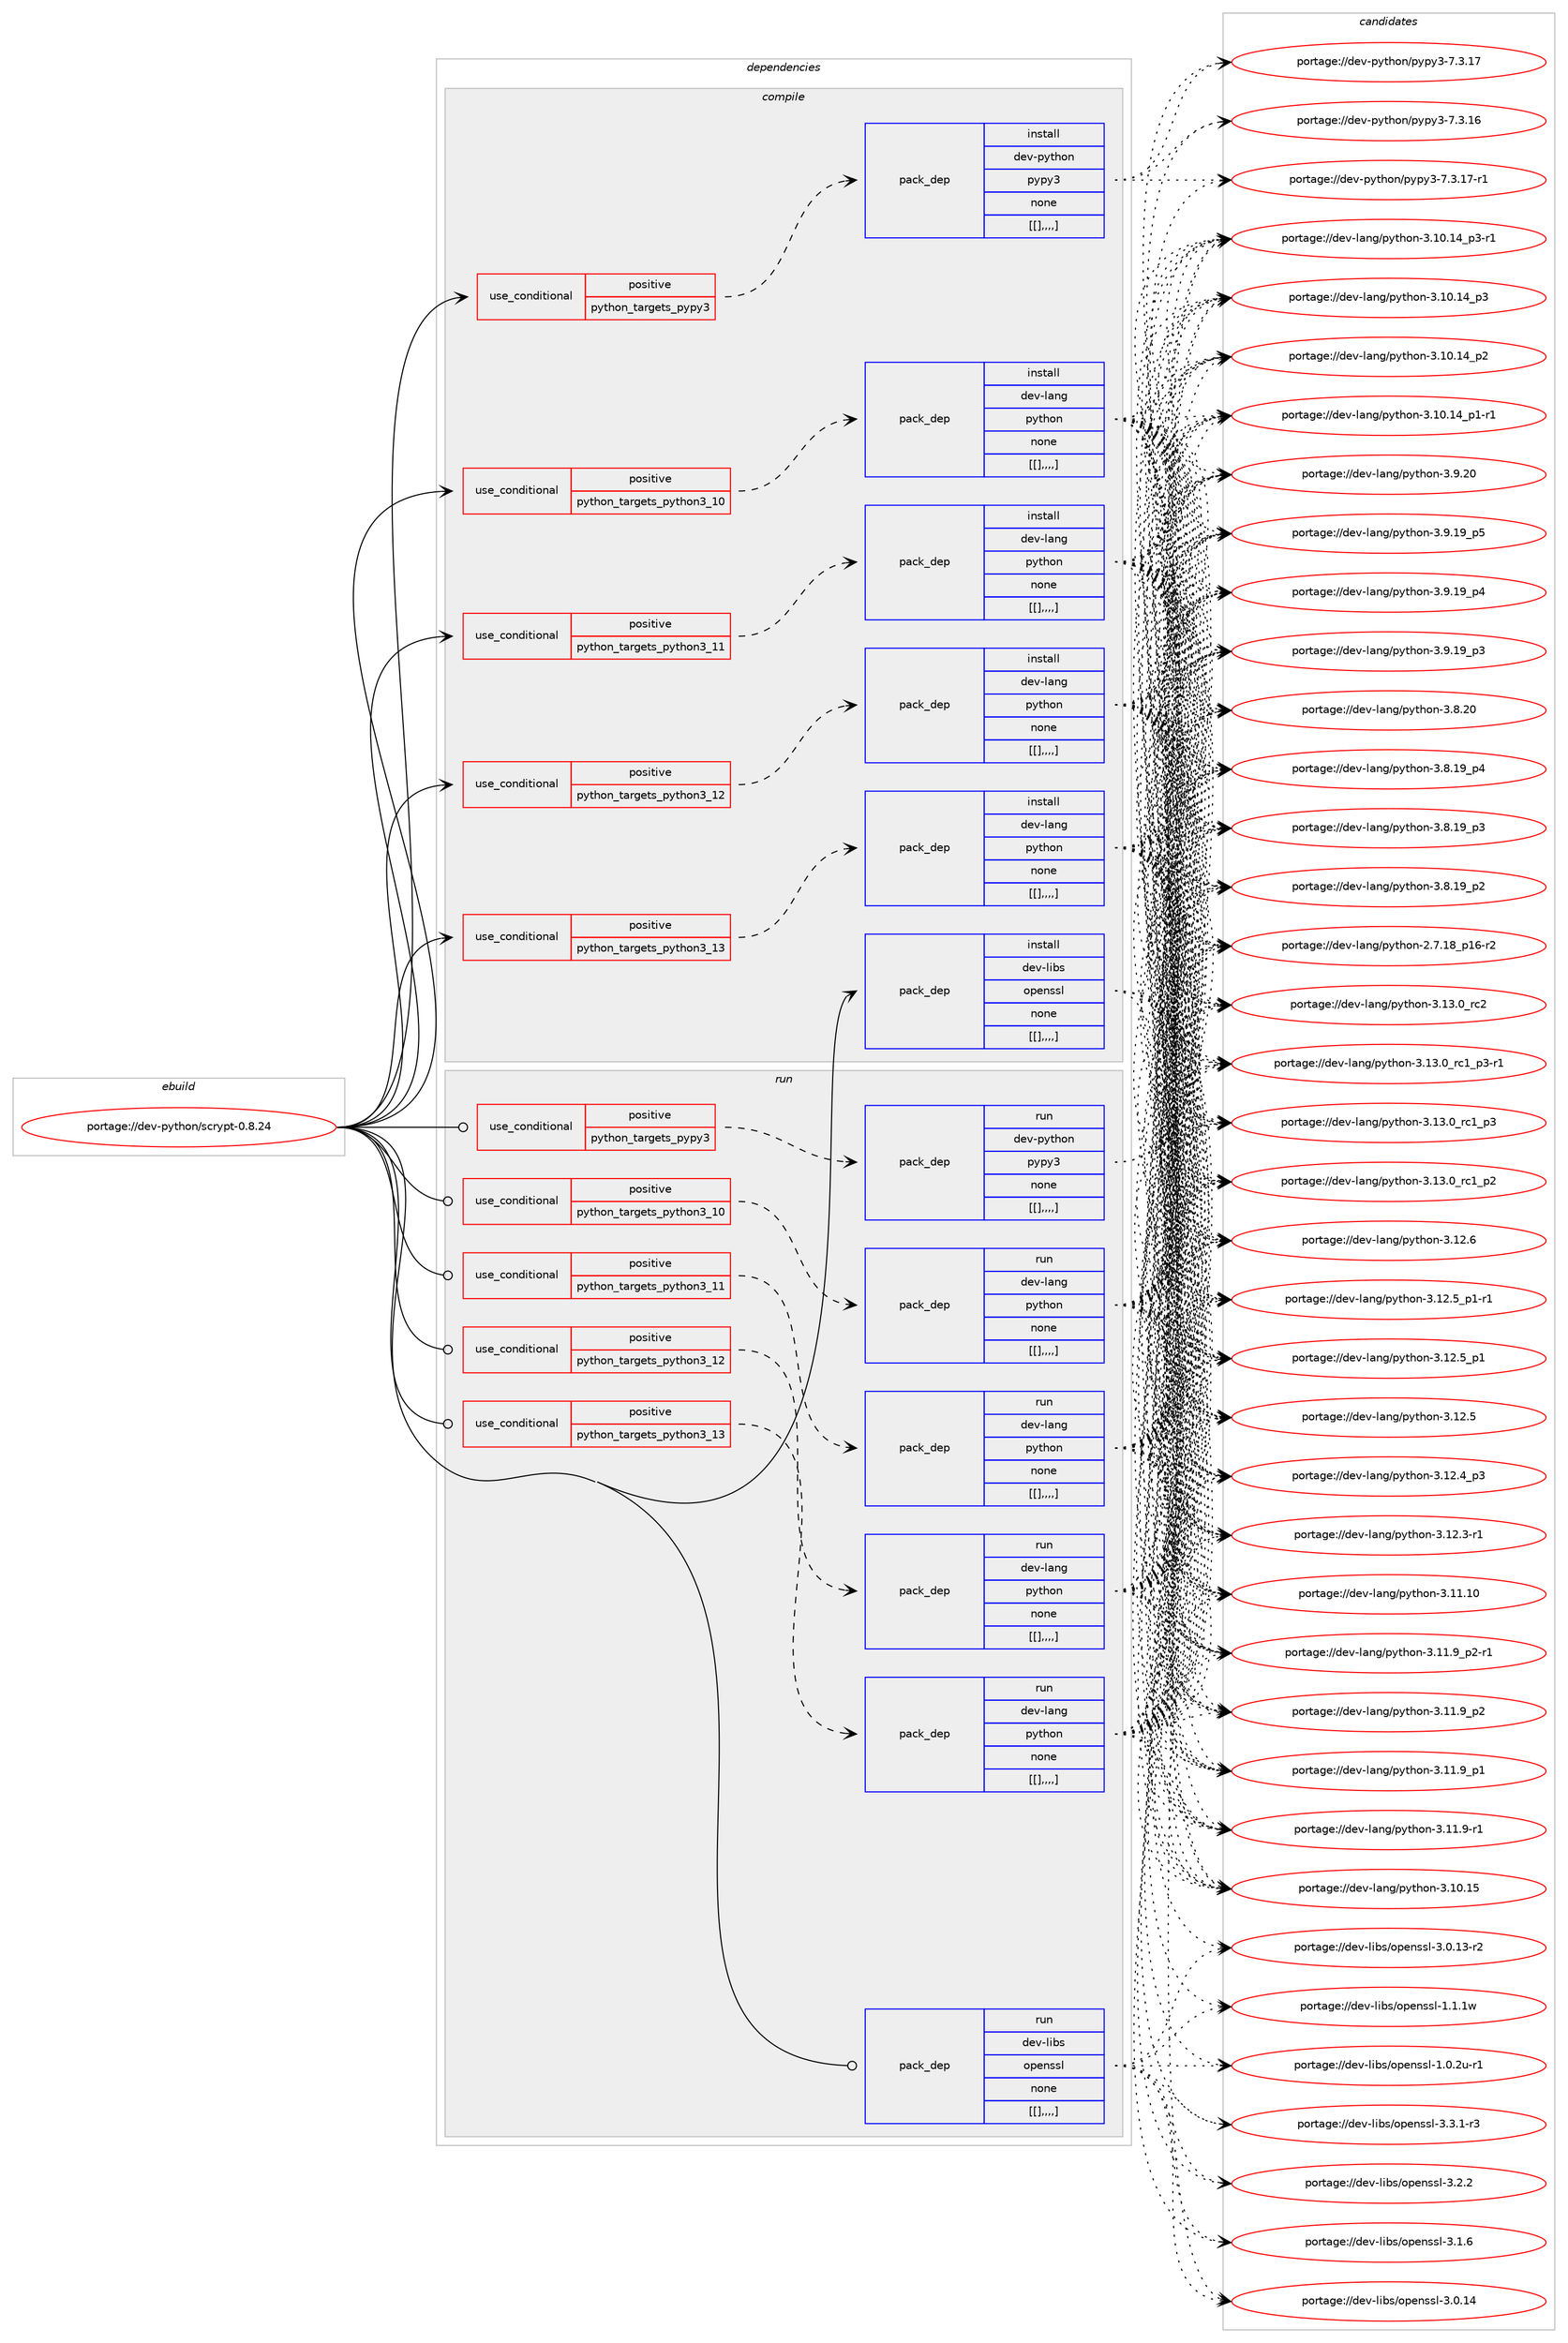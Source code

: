digraph prolog {

# *************
# Graph options
# *************

newrank=true;
concentrate=true;
compound=true;
graph [rankdir=LR,fontname=Helvetica,fontsize=10,ranksep=1.5];#, ranksep=2.5, nodesep=0.2];
edge  [arrowhead=vee];
node  [fontname=Helvetica,fontsize=10];

# **********
# The ebuild
# **********

subgraph cluster_leftcol {
color=gray;
label=<<i>ebuild</i>>;
id [label="portage://dev-python/scrypt-0.8.24", color=red, width=4, href="../dev-python/scrypt-0.8.24.svg"];
}

# ****************
# The dependencies
# ****************

subgraph cluster_midcol {
color=gray;
label=<<i>dependencies</i>>;
subgraph cluster_compile {
fillcolor="#eeeeee";
style=filled;
label=<<i>compile</i>>;
subgraph cond40345 {
dependency164852 [label=<<TABLE BORDER="0" CELLBORDER="1" CELLSPACING="0" CELLPADDING="4"><TR><TD ROWSPAN="3" CELLPADDING="10">use_conditional</TD></TR><TR><TD>positive</TD></TR><TR><TD>python_targets_pypy3</TD></TR></TABLE>>, shape=none, color=red];
subgraph pack123246 {
dependency164853 [label=<<TABLE BORDER="0" CELLBORDER="1" CELLSPACING="0" CELLPADDING="4" WIDTH="220"><TR><TD ROWSPAN="6" CELLPADDING="30">pack_dep</TD></TR><TR><TD WIDTH="110">install</TD></TR><TR><TD>dev-python</TD></TR><TR><TD>pypy3</TD></TR><TR><TD>none</TD></TR><TR><TD>[[],,,,]</TD></TR></TABLE>>, shape=none, color=blue];
}
dependency164852:e -> dependency164853:w [weight=20,style="dashed",arrowhead="vee"];
}
id:e -> dependency164852:w [weight=20,style="solid",arrowhead="vee"];
subgraph cond40346 {
dependency164854 [label=<<TABLE BORDER="0" CELLBORDER="1" CELLSPACING="0" CELLPADDING="4"><TR><TD ROWSPAN="3" CELLPADDING="10">use_conditional</TD></TR><TR><TD>positive</TD></TR><TR><TD>python_targets_python3_10</TD></TR></TABLE>>, shape=none, color=red];
subgraph pack123247 {
dependency164855 [label=<<TABLE BORDER="0" CELLBORDER="1" CELLSPACING="0" CELLPADDING="4" WIDTH="220"><TR><TD ROWSPAN="6" CELLPADDING="30">pack_dep</TD></TR><TR><TD WIDTH="110">install</TD></TR><TR><TD>dev-lang</TD></TR><TR><TD>python</TD></TR><TR><TD>none</TD></TR><TR><TD>[[],,,,]</TD></TR></TABLE>>, shape=none, color=blue];
}
dependency164854:e -> dependency164855:w [weight=20,style="dashed",arrowhead="vee"];
}
id:e -> dependency164854:w [weight=20,style="solid",arrowhead="vee"];
subgraph cond40347 {
dependency164856 [label=<<TABLE BORDER="0" CELLBORDER="1" CELLSPACING="0" CELLPADDING="4"><TR><TD ROWSPAN="3" CELLPADDING="10">use_conditional</TD></TR><TR><TD>positive</TD></TR><TR><TD>python_targets_python3_11</TD></TR></TABLE>>, shape=none, color=red];
subgraph pack123248 {
dependency164857 [label=<<TABLE BORDER="0" CELLBORDER="1" CELLSPACING="0" CELLPADDING="4" WIDTH="220"><TR><TD ROWSPAN="6" CELLPADDING="30">pack_dep</TD></TR><TR><TD WIDTH="110">install</TD></TR><TR><TD>dev-lang</TD></TR><TR><TD>python</TD></TR><TR><TD>none</TD></TR><TR><TD>[[],,,,]</TD></TR></TABLE>>, shape=none, color=blue];
}
dependency164856:e -> dependency164857:w [weight=20,style="dashed",arrowhead="vee"];
}
id:e -> dependency164856:w [weight=20,style="solid",arrowhead="vee"];
subgraph cond40348 {
dependency164858 [label=<<TABLE BORDER="0" CELLBORDER="1" CELLSPACING="0" CELLPADDING="4"><TR><TD ROWSPAN="3" CELLPADDING="10">use_conditional</TD></TR><TR><TD>positive</TD></TR><TR><TD>python_targets_python3_12</TD></TR></TABLE>>, shape=none, color=red];
subgraph pack123249 {
dependency164859 [label=<<TABLE BORDER="0" CELLBORDER="1" CELLSPACING="0" CELLPADDING="4" WIDTH="220"><TR><TD ROWSPAN="6" CELLPADDING="30">pack_dep</TD></TR><TR><TD WIDTH="110">install</TD></TR><TR><TD>dev-lang</TD></TR><TR><TD>python</TD></TR><TR><TD>none</TD></TR><TR><TD>[[],,,,]</TD></TR></TABLE>>, shape=none, color=blue];
}
dependency164858:e -> dependency164859:w [weight=20,style="dashed",arrowhead="vee"];
}
id:e -> dependency164858:w [weight=20,style="solid",arrowhead="vee"];
subgraph cond40349 {
dependency164860 [label=<<TABLE BORDER="0" CELLBORDER="1" CELLSPACING="0" CELLPADDING="4"><TR><TD ROWSPAN="3" CELLPADDING="10">use_conditional</TD></TR><TR><TD>positive</TD></TR><TR><TD>python_targets_python3_13</TD></TR></TABLE>>, shape=none, color=red];
subgraph pack123250 {
dependency164861 [label=<<TABLE BORDER="0" CELLBORDER="1" CELLSPACING="0" CELLPADDING="4" WIDTH="220"><TR><TD ROWSPAN="6" CELLPADDING="30">pack_dep</TD></TR><TR><TD WIDTH="110">install</TD></TR><TR><TD>dev-lang</TD></TR><TR><TD>python</TD></TR><TR><TD>none</TD></TR><TR><TD>[[],,,,]</TD></TR></TABLE>>, shape=none, color=blue];
}
dependency164860:e -> dependency164861:w [weight=20,style="dashed",arrowhead="vee"];
}
id:e -> dependency164860:w [weight=20,style="solid",arrowhead="vee"];
subgraph pack123251 {
dependency164862 [label=<<TABLE BORDER="0" CELLBORDER="1" CELLSPACING="0" CELLPADDING="4" WIDTH="220"><TR><TD ROWSPAN="6" CELLPADDING="30">pack_dep</TD></TR><TR><TD WIDTH="110">install</TD></TR><TR><TD>dev-libs</TD></TR><TR><TD>openssl</TD></TR><TR><TD>none</TD></TR><TR><TD>[[],,,,]</TD></TR></TABLE>>, shape=none, color=blue];
}
id:e -> dependency164862:w [weight=20,style="solid",arrowhead="vee"];
}
subgraph cluster_compileandrun {
fillcolor="#eeeeee";
style=filled;
label=<<i>compile and run</i>>;
}
subgraph cluster_run {
fillcolor="#eeeeee";
style=filled;
label=<<i>run</i>>;
subgraph cond40350 {
dependency164863 [label=<<TABLE BORDER="0" CELLBORDER="1" CELLSPACING="0" CELLPADDING="4"><TR><TD ROWSPAN="3" CELLPADDING="10">use_conditional</TD></TR><TR><TD>positive</TD></TR><TR><TD>python_targets_pypy3</TD></TR></TABLE>>, shape=none, color=red];
subgraph pack123252 {
dependency164864 [label=<<TABLE BORDER="0" CELLBORDER="1" CELLSPACING="0" CELLPADDING="4" WIDTH="220"><TR><TD ROWSPAN="6" CELLPADDING="30">pack_dep</TD></TR><TR><TD WIDTH="110">run</TD></TR><TR><TD>dev-python</TD></TR><TR><TD>pypy3</TD></TR><TR><TD>none</TD></TR><TR><TD>[[],,,,]</TD></TR></TABLE>>, shape=none, color=blue];
}
dependency164863:e -> dependency164864:w [weight=20,style="dashed",arrowhead="vee"];
}
id:e -> dependency164863:w [weight=20,style="solid",arrowhead="odot"];
subgraph cond40351 {
dependency164865 [label=<<TABLE BORDER="0" CELLBORDER="1" CELLSPACING="0" CELLPADDING="4"><TR><TD ROWSPAN="3" CELLPADDING="10">use_conditional</TD></TR><TR><TD>positive</TD></TR><TR><TD>python_targets_python3_10</TD></TR></TABLE>>, shape=none, color=red];
subgraph pack123253 {
dependency164866 [label=<<TABLE BORDER="0" CELLBORDER="1" CELLSPACING="0" CELLPADDING="4" WIDTH="220"><TR><TD ROWSPAN="6" CELLPADDING="30">pack_dep</TD></TR><TR><TD WIDTH="110">run</TD></TR><TR><TD>dev-lang</TD></TR><TR><TD>python</TD></TR><TR><TD>none</TD></TR><TR><TD>[[],,,,]</TD></TR></TABLE>>, shape=none, color=blue];
}
dependency164865:e -> dependency164866:w [weight=20,style="dashed",arrowhead="vee"];
}
id:e -> dependency164865:w [weight=20,style="solid",arrowhead="odot"];
subgraph cond40352 {
dependency164867 [label=<<TABLE BORDER="0" CELLBORDER="1" CELLSPACING="0" CELLPADDING="4"><TR><TD ROWSPAN="3" CELLPADDING="10">use_conditional</TD></TR><TR><TD>positive</TD></TR><TR><TD>python_targets_python3_11</TD></TR></TABLE>>, shape=none, color=red];
subgraph pack123254 {
dependency164868 [label=<<TABLE BORDER="0" CELLBORDER="1" CELLSPACING="0" CELLPADDING="4" WIDTH="220"><TR><TD ROWSPAN="6" CELLPADDING="30">pack_dep</TD></TR><TR><TD WIDTH="110">run</TD></TR><TR><TD>dev-lang</TD></TR><TR><TD>python</TD></TR><TR><TD>none</TD></TR><TR><TD>[[],,,,]</TD></TR></TABLE>>, shape=none, color=blue];
}
dependency164867:e -> dependency164868:w [weight=20,style="dashed",arrowhead="vee"];
}
id:e -> dependency164867:w [weight=20,style="solid",arrowhead="odot"];
subgraph cond40353 {
dependency164869 [label=<<TABLE BORDER="0" CELLBORDER="1" CELLSPACING="0" CELLPADDING="4"><TR><TD ROWSPAN="3" CELLPADDING="10">use_conditional</TD></TR><TR><TD>positive</TD></TR><TR><TD>python_targets_python3_12</TD></TR></TABLE>>, shape=none, color=red];
subgraph pack123255 {
dependency164870 [label=<<TABLE BORDER="0" CELLBORDER="1" CELLSPACING="0" CELLPADDING="4" WIDTH="220"><TR><TD ROWSPAN="6" CELLPADDING="30">pack_dep</TD></TR><TR><TD WIDTH="110">run</TD></TR><TR><TD>dev-lang</TD></TR><TR><TD>python</TD></TR><TR><TD>none</TD></TR><TR><TD>[[],,,,]</TD></TR></TABLE>>, shape=none, color=blue];
}
dependency164869:e -> dependency164870:w [weight=20,style="dashed",arrowhead="vee"];
}
id:e -> dependency164869:w [weight=20,style="solid",arrowhead="odot"];
subgraph cond40354 {
dependency164871 [label=<<TABLE BORDER="0" CELLBORDER="1" CELLSPACING="0" CELLPADDING="4"><TR><TD ROWSPAN="3" CELLPADDING="10">use_conditional</TD></TR><TR><TD>positive</TD></TR><TR><TD>python_targets_python3_13</TD></TR></TABLE>>, shape=none, color=red];
subgraph pack123256 {
dependency164872 [label=<<TABLE BORDER="0" CELLBORDER="1" CELLSPACING="0" CELLPADDING="4" WIDTH="220"><TR><TD ROWSPAN="6" CELLPADDING="30">pack_dep</TD></TR><TR><TD WIDTH="110">run</TD></TR><TR><TD>dev-lang</TD></TR><TR><TD>python</TD></TR><TR><TD>none</TD></TR><TR><TD>[[],,,,]</TD></TR></TABLE>>, shape=none, color=blue];
}
dependency164871:e -> dependency164872:w [weight=20,style="dashed",arrowhead="vee"];
}
id:e -> dependency164871:w [weight=20,style="solid",arrowhead="odot"];
subgraph pack123257 {
dependency164873 [label=<<TABLE BORDER="0" CELLBORDER="1" CELLSPACING="0" CELLPADDING="4" WIDTH="220"><TR><TD ROWSPAN="6" CELLPADDING="30">pack_dep</TD></TR><TR><TD WIDTH="110">run</TD></TR><TR><TD>dev-libs</TD></TR><TR><TD>openssl</TD></TR><TR><TD>none</TD></TR><TR><TD>[[],,,,]</TD></TR></TABLE>>, shape=none, color=blue];
}
id:e -> dependency164873:w [weight=20,style="solid",arrowhead="odot"];
}
}

# **************
# The candidates
# **************

subgraph cluster_choices {
rank=same;
color=gray;
label=<<i>candidates</i>>;

subgraph choice123246 {
color=black;
nodesep=1;
choice100101118451121211161041111104711212111212151455546514649554511449 [label="portage://dev-python/pypy3-7.3.17-r1", color=red, width=4,href="../dev-python/pypy3-7.3.17-r1.svg"];
choice10010111845112121116104111110471121211121215145554651464955 [label="portage://dev-python/pypy3-7.3.17", color=red, width=4,href="../dev-python/pypy3-7.3.17.svg"];
choice10010111845112121116104111110471121211121215145554651464954 [label="portage://dev-python/pypy3-7.3.16", color=red, width=4,href="../dev-python/pypy3-7.3.16.svg"];
dependency164853:e -> choice100101118451121211161041111104711212111212151455546514649554511449:w [style=dotted,weight="100"];
dependency164853:e -> choice10010111845112121116104111110471121211121215145554651464955:w [style=dotted,weight="100"];
dependency164853:e -> choice10010111845112121116104111110471121211121215145554651464954:w [style=dotted,weight="100"];
}
subgraph choice123247 {
color=black;
nodesep=1;
choice10010111845108971101034711212111610411111045514649514648951149950 [label="portage://dev-lang/python-3.13.0_rc2", color=red, width=4,href="../dev-lang/python-3.13.0_rc2.svg"];
choice1001011184510897110103471121211161041111104551464951464895114994995112514511449 [label="portage://dev-lang/python-3.13.0_rc1_p3-r1", color=red, width=4,href="../dev-lang/python-3.13.0_rc1_p3-r1.svg"];
choice100101118451089711010347112121116104111110455146495146489511499499511251 [label="portage://dev-lang/python-3.13.0_rc1_p3", color=red, width=4,href="../dev-lang/python-3.13.0_rc1_p3.svg"];
choice100101118451089711010347112121116104111110455146495146489511499499511250 [label="portage://dev-lang/python-3.13.0_rc1_p2", color=red, width=4,href="../dev-lang/python-3.13.0_rc1_p2.svg"];
choice10010111845108971101034711212111610411111045514649504654 [label="portage://dev-lang/python-3.12.6", color=red, width=4,href="../dev-lang/python-3.12.6.svg"];
choice1001011184510897110103471121211161041111104551464950465395112494511449 [label="portage://dev-lang/python-3.12.5_p1-r1", color=red, width=4,href="../dev-lang/python-3.12.5_p1-r1.svg"];
choice100101118451089711010347112121116104111110455146495046539511249 [label="portage://dev-lang/python-3.12.5_p1", color=red, width=4,href="../dev-lang/python-3.12.5_p1.svg"];
choice10010111845108971101034711212111610411111045514649504653 [label="portage://dev-lang/python-3.12.5", color=red, width=4,href="../dev-lang/python-3.12.5.svg"];
choice100101118451089711010347112121116104111110455146495046529511251 [label="portage://dev-lang/python-3.12.4_p3", color=red, width=4,href="../dev-lang/python-3.12.4_p3.svg"];
choice100101118451089711010347112121116104111110455146495046514511449 [label="portage://dev-lang/python-3.12.3-r1", color=red, width=4,href="../dev-lang/python-3.12.3-r1.svg"];
choice1001011184510897110103471121211161041111104551464949464948 [label="portage://dev-lang/python-3.11.10", color=red, width=4,href="../dev-lang/python-3.11.10.svg"];
choice1001011184510897110103471121211161041111104551464949465795112504511449 [label="portage://dev-lang/python-3.11.9_p2-r1", color=red, width=4,href="../dev-lang/python-3.11.9_p2-r1.svg"];
choice100101118451089711010347112121116104111110455146494946579511250 [label="portage://dev-lang/python-3.11.9_p2", color=red, width=4,href="../dev-lang/python-3.11.9_p2.svg"];
choice100101118451089711010347112121116104111110455146494946579511249 [label="portage://dev-lang/python-3.11.9_p1", color=red, width=4,href="../dev-lang/python-3.11.9_p1.svg"];
choice100101118451089711010347112121116104111110455146494946574511449 [label="portage://dev-lang/python-3.11.9-r1", color=red, width=4,href="../dev-lang/python-3.11.9-r1.svg"];
choice1001011184510897110103471121211161041111104551464948464953 [label="portage://dev-lang/python-3.10.15", color=red, width=4,href="../dev-lang/python-3.10.15.svg"];
choice100101118451089711010347112121116104111110455146494846495295112514511449 [label="portage://dev-lang/python-3.10.14_p3-r1", color=red, width=4,href="../dev-lang/python-3.10.14_p3-r1.svg"];
choice10010111845108971101034711212111610411111045514649484649529511251 [label="portage://dev-lang/python-3.10.14_p3", color=red, width=4,href="../dev-lang/python-3.10.14_p3.svg"];
choice10010111845108971101034711212111610411111045514649484649529511250 [label="portage://dev-lang/python-3.10.14_p2", color=red, width=4,href="../dev-lang/python-3.10.14_p2.svg"];
choice100101118451089711010347112121116104111110455146494846495295112494511449 [label="portage://dev-lang/python-3.10.14_p1-r1", color=red, width=4,href="../dev-lang/python-3.10.14_p1-r1.svg"];
choice10010111845108971101034711212111610411111045514657465048 [label="portage://dev-lang/python-3.9.20", color=red, width=4,href="../dev-lang/python-3.9.20.svg"];
choice100101118451089711010347112121116104111110455146574649579511253 [label="portage://dev-lang/python-3.9.19_p5", color=red, width=4,href="../dev-lang/python-3.9.19_p5.svg"];
choice100101118451089711010347112121116104111110455146574649579511252 [label="portage://dev-lang/python-3.9.19_p4", color=red, width=4,href="../dev-lang/python-3.9.19_p4.svg"];
choice100101118451089711010347112121116104111110455146574649579511251 [label="portage://dev-lang/python-3.9.19_p3", color=red, width=4,href="../dev-lang/python-3.9.19_p3.svg"];
choice10010111845108971101034711212111610411111045514656465048 [label="portage://dev-lang/python-3.8.20", color=red, width=4,href="../dev-lang/python-3.8.20.svg"];
choice100101118451089711010347112121116104111110455146564649579511252 [label="portage://dev-lang/python-3.8.19_p4", color=red, width=4,href="../dev-lang/python-3.8.19_p4.svg"];
choice100101118451089711010347112121116104111110455146564649579511251 [label="portage://dev-lang/python-3.8.19_p3", color=red, width=4,href="../dev-lang/python-3.8.19_p3.svg"];
choice100101118451089711010347112121116104111110455146564649579511250 [label="portage://dev-lang/python-3.8.19_p2", color=red, width=4,href="../dev-lang/python-3.8.19_p2.svg"];
choice100101118451089711010347112121116104111110455046554649569511249544511450 [label="portage://dev-lang/python-2.7.18_p16-r2", color=red, width=4,href="../dev-lang/python-2.7.18_p16-r2.svg"];
dependency164855:e -> choice10010111845108971101034711212111610411111045514649514648951149950:w [style=dotted,weight="100"];
dependency164855:e -> choice1001011184510897110103471121211161041111104551464951464895114994995112514511449:w [style=dotted,weight="100"];
dependency164855:e -> choice100101118451089711010347112121116104111110455146495146489511499499511251:w [style=dotted,weight="100"];
dependency164855:e -> choice100101118451089711010347112121116104111110455146495146489511499499511250:w [style=dotted,weight="100"];
dependency164855:e -> choice10010111845108971101034711212111610411111045514649504654:w [style=dotted,weight="100"];
dependency164855:e -> choice1001011184510897110103471121211161041111104551464950465395112494511449:w [style=dotted,weight="100"];
dependency164855:e -> choice100101118451089711010347112121116104111110455146495046539511249:w [style=dotted,weight="100"];
dependency164855:e -> choice10010111845108971101034711212111610411111045514649504653:w [style=dotted,weight="100"];
dependency164855:e -> choice100101118451089711010347112121116104111110455146495046529511251:w [style=dotted,weight="100"];
dependency164855:e -> choice100101118451089711010347112121116104111110455146495046514511449:w [style=dotted,weight="100"];
dependency164855:e -> choice1001011184510897110103471121211161041111104551464949464948:w [style=dotted,weight="100"];
dependency164855:e -> choice1001011184510897110103471121211161041111104551464949465795112504511449:w [style=dotted,weight="100"];
dependency164855:e -> choice100101118451089711010347112121116104111110455146494946579511250:w [style=dotted,weight="100"];
dependency164855:e -> choice100101118451089711010347112121116104111110455146494946579511249:w [style=dotted,weight="100"];
dependency164855:e -> choice100101118451089711010347112121116104111110455146494946574511449:w [style=dotted,weight="100"];
dependency164855:e -> choice1001011184510897110103471121211161041111104551464948464953:w [style=dotted,weight="100"];
dependency164855:e -> choice100101118451089711010347112121116104111110455146494846495295112514511449:w [style=dotted,weight="100"];
dependency164855:e -> choice10010111845108971101034711212111610411111045514649484649529511251:w [style=dotted,weight="100"];
dependency164855:e -> choice10010111845108971101034711212111610411111045514649484649529511250:w [style=dotted,weight="100"];
dependency164855:e -> choice100101118451089711010347112121116104111110455146494846495295112494511449:w [style=dotted,weight="100"];
dependency164855:e -> choice10010111845108971101034711212111610411111045514657465048:w [style=dotted,weight="100"];
dependency164855:e -> choice100101118451089711010347112121116104111110455146574649579511253:w [style=dotted,weight="100"];
dependency164855:e -> choice100101118451089711010347112121116104111110455146574649579511252:w [style=dotted,weight="100"];
dependency164855:e -> choice100101118451089711010347112121116104111110455146574649579511251:w [style=dotted,weight="100"];
dependency164855:e -> choice10010111845108971101034711212111610411111045514656465048:w [style=dotted,weight="100"];
dependency164855:e -> choice100101118451089711010347112121116104111110455146564649579511252:w [style=dotted,weight="100"];
dependency164855:e -> choice100101118451089711010347112121116104111110455146564649579511251:w [style=dotted,weight="100"];
dependency164855:e -> choice100101118451089711010347112121116104111110455146564649579511250:w [style=dotted,weight="100"];
dependency164855:e -> choice100101118451089711010347112121116104111110455046554649569511249544511450:w [style=dotted,weight="100"];
}
subgraph choice123248 {
color=black;
nodesep=1;
choice10010111845108971101034711212111610411111045514649514648951149950 [label="portage://dev-lang/python-3.13.0_rc2", color=red, width=4,href="../dev-lang/python-3.13.0_rc2.svg"];
choice1001011184510897110103471121211161041111104551464951464895114994995112514511449 [label="portage://dev-lang/python-3.13.0_rc1_p3-r1", color=red, width=4,href="../dev-lang/python-3.13.0_rc1_p3-r1.svg"];
choice100101118451089711010347112121116104111110455146495146489511499499511251 [label="portage://dev-lang/python-3.13.0_rc1_p3", color=red, width=4,href="../dev-lang/python-3.13.0_rc1_p3.svg"];
choice100101118451089711010347112121116104111110455146495146489511499499511250 [label="portage://dev-lang/python-3.13.0_rc1_p2", color=red, width=4,href="../dev-lang/python-3.13.0_rc1_p2.svg"];
choice10010111845108971101034711212111610411111045514649504654 [label="portage://dev-lang/python-3.12.6", color=red, width=4,href="../dev-lang/python-3.12.6.svg"];
choice1001011184510897110103471121211161041111104551464950465395112494511449 [label="portage://dev-lang/python-3.12.5_p1-r1", color=red, width=4,href="../dev-lang/python-3.12.5_p1-r1.svg"];
choice100101118451089711010347112121116104111110455146495046539511249 [label="portage://dev-lang/python-3.12.5_p1", color=red, width=4,href="../dev-lang/python-3.12.5_p1.svg"];
choice10010111845108971101034711212111610411111045514649504653 [label="portage://dev-lang/python-3.12.5", color=red, width=4,href="../dev-lang/python-3.12.5.svg"];
choice100101118451089711010347112121116104111110455146495046529511251 [label="portage://dev-lang/python-3.12.4_p3", color=red, width=4,href="../dev-lang/python-3.12.4_p3.svg"];
choice100101118451089711010347112121116104111110455146495046514511449 [label="portage://dev-lang/python-3.12.3-r1", color=red, width=4,href="../dev-lang/python-3.12.3-r1.svg"];
choice1001011184510897110103471121211161041111104551464949464948 [label="portage://dev-lang/python-3.11.10", color=red, width=4,href="../dev-lang/python-3.11.10.svg"];
choice1001011184510897110103471121211161041111104551464949465795112504511449 [label="portage://dev-lang/python-3.11.9_p2-r1", color=red, width=4,href="../dev-lang/python-3.11.9_p2-r1.svg"];
choice100101118451089711010347112121116104111110455146494946579511250 [label="portage://dev-lang/python-3.11.9_p2", color=red, width=4,href="../dev-lang/python-3.11.9_p2.svg"];
choice100101118451089711010347112121116104111110455146494946579511249 [label="portage://dev-lang/python-3.11.9_p1", color=red, width=4,href="../dev-lang/python-3.11.9_p1.svg"];
choice100101118451089711010347112121116104111110455146494946574511449 [label="portage://dev-lang/python-3.11.9-r1", color=red, width=4,href="../dev-lang/python-3.11.9-r1.svg"];
choice1001011184510897110103471121211161041111104551464948464953 [label="portage://dev-lang/python-3.10.15", color=red, width=4,href="../dev-lang/python-3.10.15.svg"];
choice100101118451089711010347112121116104111110455146494846495295112514511449 [label="portage://dev-lang/python-3.10.14_p3-r1", color=red, width=4,href="../dev-lang/python-3.10.14_p3-r1.svg"];
choice10010111845108971101034711212111610411111045514649484649529511251 [label="portage://dev-lang/python-3.10.14_p3", color=red, width=4,href="../dev-lang/python-3.10.14_p3.svg"];
choice10010111845108971101034711212111610411111045514649484649529511250 [label="portage://dev-lang/python-3.10.14_p2", color=red, width=4,href="../dev-lang/python-3.10.14_p2.svg"];
choice100101118451089711010347112121116104111110455146494846495295112494511449 [label="portage://dev-lang/python-3.10.14_p1-r1", color=red, width=4,href="../dev-lang/python-3.10.14_p1-r1.svg"];
choice10010111845108971101034711212111610411111045514657465048 [label="portage://dev-lang/python-3.9.20", color=red, width=4,href="../dev-lang/python-3.9.20.svg"];
choice100101118451089711010347112121116104111110455146574649579511253 [label="portage://dev-lang/python-3.9.19_p5", color=red, width=4,href="../dev-lang/python-3.9.19_p5.svg"];
choice100101118451089711010347112121116104111110455146574649579511252 [label="portage://dev-lang/python-3.9.19_p4", color=red, width=4,href="../dev-lang/python-3.9.19_p4.svg"];
choice100101118451089711010347112121116104111110455146574649579511251 [label="portage://dev-lang/python-3.9.19_p3", color=red, width=4,href="../dev-lang/python-3.9.19_p3.svg"];
choice10010111845108971101034711212111610411111045514656465048 [label="portage://dev-lang/python-3.8.20", color=red, width=4,href="../dev-lang/python-3.8.20.svg"];
choice100101118451089711010347112121116104111110455146564649579511252 [label="portage://dev-lang/python-3.8.19_p4", color=red, width=4,href="../dev-lang/python-3.8.19_p4.svg"];
choice100101118451089711010347112121116104111110455146564649579511251 [label="portage://dev-lang/python-3.8.19_p3", color=red, width=4,href="../dev-lang/python-3.8.19_p3.svg"];
choice100101118451089711010347112121116104111110455146564649579511250 [label="portage://dev-lang/python-3.8.19_p2", color=red, width=4,href="../dev-lang/python-3.8.19_p2.svg"];
choice100101118451089711010347112121116104111110455046554649569511249544511450 [label="portage://dev-lang/python-2.7.18_p16-r2", color=red, width=4,href="../dev-lang/python-2.7.18_p16-r2.svg"];
dependency164857:e -> choice10010111845108971101034711212111610411111045514649514648951149950:w [style=dotted,weight="100"];
dependency164857:e -> choice1001011184510897110103471121211161041111104551464951464895114994995112514511449:w [style=dotted,weight="100"];
dependency164857:e -> choice100101118451089711010347112121116104111110455146495146489511499499511251:w [style=dotted,weight="100"];
dependency164857:e -> choice100101118451089711010347112121116104111110455146495146489511499499511250:w [style=dotted,weight="100"];
dependency164857:e -> choice10010111845108971101034711212111610411111045514649504654:w [style=dotted,weight="100"];
dependency164857:e -> choice1001011184510897110103471121211161041111104551464950465395112494511449:w [style=dotted,weight="100"];
dependency164857:e -> choice100101118451089711010347112121116104111110455146495046539511249:w [style=dotted,weight="100"];
dependency164857:e -> choice10010111845108971101034711212111610411111045514649504653:w [style=dotted,weight="100"];
dependency164857:e -> choice100101118451089711010347112121116104111110455146495046529511251:w [style=dotted,weight="100"];
dependency164857:e -> choice100101118451089711010347112121116104111110455146495046514511449:w [style=dotted,weight="100"];
dependency164857:e -> choice1001011184510897110103471121211161041111104551464949464948:w [style=dotted,weight="100"];
dependency164857:e -> choice1001011184510897110103471121211161041111104551464949465795112504511449:w [style=dotted,weight="100"];
dependency164857:e -> choice100101118451089711010347112121116104111110455146494946579511250:w [style=dotted,weight="100"];
dependency164857:e -> choice100101118451089711010347112121116104111110455146494946579511249:w [style=dotted,weight="100"];
dependency164857:e -> choice100101118451089711010347112121116104111110455146494946574511449:w [style=dotted,weight="100"];
dependency164857:e -> choice1001011184510897110103471121211161041111104551464948464953:w [style=dotted,weight="100"];
dependency164857:e -> choice100101118451089711010347112121116104111110455146494846495295112514511449:w [style=dotted,weight="100"];
dependency164857:e -> choice10010111845108971101034711212111610411111045514649484649529511251:w [style=dotted,weight="100"];
dependency164857:e -> choice10010111845108971101034711212111610411111045514649484649529511250:w [style=dotted,weight="100"];
dependency164857:e -> choice100101118451089711010347112121116104111110455146494846495295112494511449:w [style=dotted,weight="100"];
dependency164857:e -> choice10010111845108971101034711212111610411111045514657465048:w [style=dotted,weight="100"];
dependency164857:e -> choice100101118451089711010347112121116104111110455146574649579511253:w [style=dotted,weight="100"];
dependency164857:e -> choice100101118451089711010347112121116104111110455146574649579511252:w [style=dotted,weight="100"];
dependency164857:e -> choice100101118451089711010347112121116104111110455146574649579511251:w [style=dotted,weight="100"];
dependency164857:e -> choice10010111845108971101034711212111610411111045514656465048:w [style=dotted,weight="100"];
dependency164857:e -> choice100101118451089711010347112121116104111110455146564649579511252:w [style=dotted,weight="100"];
dependency164857:e -> choice100101118451089711010347112121116104111110455146564649579511251:w [style=dotted,weight="100"];
dependency164857:e -> choice100101118451089711010347112121116104111110455146564649579511250:w [style=dotted,weight="100"];
dependency164857:e -> choice100101118451089711010347112121116104111110455046554649569511249544511450:w [style=dotted,weight="100"];
}
subgraph choice123249 {
color=black;
nodesep=1;
choice10010111845108971101034711212111610411111045514649514648951149950 [label="portage://dev-lang/python-3.13.0_rc2", color=red, width=4,href="../dev-lang/python-3.13.0_rc2.svg"];
choice1001011184510897110103471121211161041111104551464951464895114994995112514511449 [label="portage://dev-lang/python-3.13.0_rc1_p3-r1", color=red, width=4,href="../dev-lang/python-3.13.0_rc1_p3-r1.svg"];
choice100101118451089711010347112121116104111110455146495146489511499499511251 [label="portage://dev-lang/python-3.13.0_rc1_p3", color=red, width=4,href="../dev-lang/python-3.13.0_rc1_p3.svg"];
choice100101118451089711010347112121116104111110455146495146489511499499511250 [label="portage://dev-lang/python-3.13.0_rc1_p2", color=red, width=4,href="../dev-lang/python-3.13.0_rc1_p2.svg"];
choice10010111845108971101034711212111610411111045514649504654 [label="portage://dev-lang/python-3.12.6", color=red, width=4,href="../dev-lang/python-3.12.6.svg"];
choice1001011184510897110103471121211161041111104551464950465395112494511449 [label="portage://dev-lang/python-3.12.5_p1-r1", color=red, width=4,href="../dev-lang/python-3.12.5_p1-r1.svg"];
choice100101118451089711010347112121116104111110455146495046539511249 [label="portage://dev-lang/python-3.12.5_p1", color=red, width=4,href="../dev-lang/python-3.12.5_p1.svg"];
choice10010111845108971101034711212111610411111045514649504653 [label="portage://dev-lang/python-3.12.5", color=red, width=4,href="../dev-lang/python-3.12.5.svg"];
choice100101118451089711010347112121116104111110455146495046529511251 [label="portage://dev-lang/python-3.12.4_p3", color=red, width=4,href="../dev-lang/python-3.12.4_p3.svg"];
choice100101118451089711010347112121116104111110455146495046514511449 [label="portage://dev-lang/python-3.12.3-r1", color=red, width=4,href="../dev-lang/python-3.12.3-r1.svg"];
choice1001011184510897110103471121211161041111104551464949464948 [label="portage://dev-lang/python-3.11.10", color=red, width=4,href="../dev-lang/python-3.11.10.svg"];
choice1001011184510897110103471121211161041111104551464949465795112504511449 [label="portage://dev-lang/python-3.11.9_p2-r1", color=red, width=4,href="../dev-lang/python-3.11.9_p2-r1.svg"];
choice100101118451089711010347112121116104111110455146494946579511250 [label="portage://dev-lang/python-3.11.9_p2", color=red, width=4,href="../dev-lang/python-3.11.9_p2.svg"];
choice100101118451089711010347112121116104111110455146494946579511249 [label="portage://dev-lang/python-3.11.9_p1", color=red, width=4,href="../dev-lang/python-3.11.9_p1.svg"];
choice100101118451089711010347112121116104111110455146494946574511449 [label="portage://dev-lang/python-3.11.9-r1", color=red, width=4,href="../dev-lang/python-3.11.9-r1.svg"];
choice1001011184510897110103471121211161041111104551464948464953 [label="portage://dev-lang/python-3.10.15", color=red, width=4,href="../dev-lang/python-3.10.15.svg"];
choice100101118451089711010347112121116104111110455146494846495295112514511449 [label="portage://dev-lang/python-3.10.14_p3-r1", color=red, width=4,href="../dev-lang/python-3.10.14_p3-r1.svg"];
choice10010111845108971101034711212111610411111045514649484649529511251 [label="portage://dev-lang/python-3.10.14_p3", color=red, width=4,href="../dev-lang/python-3.10.14_p3.svg"];
choice10010111845108971101034711212111610411111045514649484649529511250 [label="portage://dev-lang/python-3.10.14_p2", color=red, width=4,href="../dev-lang/python-3.10.14_p2.svg"];
choice100101118451089711010347112121116104111110455146494846495295112494511449 [label="portage://dev-lang/python-3.10.14_p1-r1", color=red, width=4,href="../dev-lang/python-3.10.14_p1-r1.svg"];
choice10010111845108971101034711212111610411111045514657465048 [label="portage://dev-lang/python-3.9.20", color=red, width=4,href="../dev-lang/python-3.9.20.svg"];
choice100101118451089711010347112121116104111110455146574649579511253 [label="portage://dev-lang/python-3.9.19_p5", color=red, width=4,href="../dev-lang/python-3.9.19_p5.svg"];
choice100101118451089711010347112121116104111110455146574649579511252 [label="portage://dev-lang/python-3.9.19_p4", color=red, width=4,href="../dev-lang/python-3.9.19_p4.svg"];
choice100101118451089711010347112121116104111110455146574649579511251 [label="portage://dev-lang/python-3.9.19_p3", color=red, width=4,href="../dev-lang/python-3.9.19_p3.svg"];
choice10010111845108971101034711212111610411111045514656465048 [label="portage://dev-lang/python-3.8.20", color=red, width=4,href="../dev-lang/python-3.8.20.svg"];
choice100101118451089711010347112121116104111110455146564649579511252 [label="portage://dev-lang/python-3.8.19_p4", color=red, width=4,href="../dev-lang/python-3.8.19_p4.svg"];
choice100101118451089711010347112121116104111110455146564649579511251 [label="portage://dev-lang/python-3.8.19_p3", color=red, width=4,href="../dev-lang/python-3.8.19_p3.svg"];
choice100101118451089711010347112121116104111110455146564649579511250 [label="portage://dev-lang/python-3.8.19_p2", color=red, width=4,href="../dev-lang/python-3.8.19_p2.svg"];
choice100101118451089711010347112121116104111110455046554649569511249544511450 [label="portage://dev-lang/python-2.7.18_p16-r2", color=red, width=4,href="../dev-lang/python-2.7.18_p16-r2.svg"];
dependency164859:e -> choice10010111845108971101034711212111610411111045514649514648951149950:w [style=dotted,weight="100"];
dependency164859:e -> choice1001011184510897110103471121211161041111104551464951464895114994995112514511449:w [style=dotted,weight="100"];
dependency164859:e -> choice100101118451089711010347112121116104111110455146495146489511499499511251:w [style=dotted,weight="100"];
dependency164859:e -> choice100101118451089711010347112121116104111110455146495146489511499499511250:w [style=dotted,weight="100"];
dependency164859:e -> choice10010111845108971101034711212111610411111045514649504654:w [style=dotted,weight="100"];
dependency164859:e -> choice1001011184510897110103471121211161041111104551464950465395112494511449:w [style=dotted,weight="100"];
dependency164859:e -> choice100101118451089711010347112121116104111110455146495046539511249:w [style=dotted,weight="100"];
dependency164859:e -> choice10010111845108971101034711212111610411111045514649504653:w [style=dotted,weight="100"];
dependency164859:e -> choice100101118451089711010347112121116104111110455146495046529511251:w [style=dotted,weight="100"];
dependency164859:e -> choice100101118451089711010347112121116104111110455146495046514511449:w [style=dotted,weight="100"];
dependency164859:e -> choice1001011184510897110103471121211161041111104551464949464948:w [style=dotted,weight="100"];
dependency164859:e -> choice1001011184510897110103471121211161041111104551464949465795112504511449:w [style=dotted,weight="100"];
dependency164859:e -> choice100101118451089711010347112121116104111110455146494946579511250:w [style=dotted,weight="100"];
dependency164859:e -> choice100101118451089711010347112121116104111110455146494946579511249:w [style=dotted,weight="100"];
dependency164859:e -> choice100101118451089711010347112121116104111110455146494946574511449:w [style=dotted,weight="100"];
dependency164859:e -> choice1001011184510897110103471121211161041111104551464948464953:w [style=dotted,weight="100"];
dependency164859:e -> choice100101118451089711010347112121116104111110455146494846495295112514511449:w [style=dotted,weight="100"];
dependency164859:e -> choice10010111845108971101034711212111610411111045514649484649529511251:w [style=dotted,weight="100"];
dependency164859:e -> choice10010111845108971101034711212111610411111045514649484649529511250:w [style=dotted,weight="100"];
dependency164859:e -> choice100101118451089711010347112121116104111110455146494846495295112494511449:w [style=dotted,weight="100"];
dependency164859:e -> choice10010111845108971101034711212111610411111045514657465048:w [style=dotted,weight="100"];
dependency164859:e -> choice100101118451089711010347112121116104111110455146574649579511253:w [style=dotted,weight="100"];
dependency164859:e -> choice100101118451089711010347112121116104111110455146574649579511252:w [style=dotted,weight="100"];
dependency164859:e -> choice100101118451089711010347112121116104111110455146574649579511251:w [style=dotted,weight="100"];
dependency164859:e -> choice10010111845108971101034711212111610411111045514656465048:w [style=dotted,weight="100"];
dependency164859:e -> choice100101118451089711010347112121116104111110455146564649579511252:w [style=dotted,weight="100"];
dependency164859:e -> choice100101118451089711010347112121116104111110455146564649579511251:w [style=dotted,weight="100"];
dependency164859:e -> choice100101118451089711010347112121116104111110455146564649579511250:w [style=dotted,weight="100"];
dependency164859:e -> choice100101118451089711010347112121116104111110455046554649569511249544511450:w [style=dotted,weight="100"];
}
subgraph choice123250 {
color=black;
nodesep=1;
choice10010111845108971101034711212111610411111045514649514648951149950 [label="portage://dev-lang/python-3.13.0_rc2", color=red, width=4,href="../dev-lang/python-3.13.0_rc2.svg"];
choice1001011184510897110103471121211161041111104551464951464895114994995112514511449 [label="portage://dev-lang/python-3.13.0_rc1_p3-r1", color=red, width=4,href="../dev-lang/python-3.13.0_rc1_p3-r1.svg"];
choice100101118451089711010347112121116104111110455146495146489511499499511251 [label="portage://dev-lang/python-3.13.0_rc1_p3", color=red, width=4,href="../dev-lang/python-3.13.0_rc1_p3.svg"];
choice100101118451089711010347112121116104111110455146495146489511499499511250 [label="portage://dev-lang/python-3.13.0_rc1_p2", color=red, width=4,href="../dev-lang/python-3.13.0_rc1_p2.svg"];
choice10010111845108971101034711212111610411111045514649504654 [label="portage://dev-lang/python-3.12.6", color=red, width=4,href="../dev-lang/python-3.12.6.svg"];
choice1001011184510897110103471121211161041111104551464950465395112494511449 [label="portage://dev-lang/python-3.12.5_p1-r1", color=red, width=4,href="../dev-lang/python-3.12.5_p1-r1.svg"];
choice100101118451089711010347112121116104111110455146495046539511249 [label="portage://dev-lang/python-3.12.5_p1", color=red, width=4,href="../dev-lang/python-3.12.5_p1.svg"];
choice10010111845108971101034711212111610411111045514649504653 [label="portage://dev-lang/python-3.12.5", color=red, width=4,href="../dev-lang/python-3.12.5.svg"];
choice100101118451089711010347112121116104111110455146495046529511251 [label="portage://dev-lang/python-3.12.4_p3", color=red, width=4,href="../dev-lang/python-3.12.4_p3.svg"];
choice100101118451089711010347112121116104111110455146495046514511449 [label="portage://dev-lang/python-3.12.3-r1", color=red, width=4,href="../dev-lang/python-3.12.3-r1.svg"];
choice1001011184510897110103471121211161041111104551464949464948 [label="portage://dev-lang/python-3.11.10", color=red, width=4,href="../dev-lang/python-3.11.10.svg"];
choice1001011184510897110103471121211161041111104551464949465795112504511449 [label="portage://dev-lang/python-3.11.9_p2-r1", color=red, width=4,href="../dev-lang/python-3.11.9_p2-r1.svg"];
choice100101118451089711010347112121116104111110455146494946579511250 [label="portage://dev-lang/python-3.11.9_p2", color=red, width=4,href="../dev-lang/python-3.11.9_p2.svg"];
choice100101118451089711010347112121116104111110455146494946579511249 [label="portage://dev-lang/python-3.11.9_p1", color=red, width=4,href="../dev-lang/python-3.11.9_p1.svg"];
choice100101118451089711010347112121116104111110455146494946574511449 [label="portage://dev-lang/python-3.11.9-r1", color=red, width=4,href="../dev-lang/python-3.11.9-r1.svg"];
choice1001011184510897110103471121211161041111104551464948464953 [label="portage://dev-lang/python-3.10.15", color=red, width=4,href="../dev-lang/python-3.10.15.svg"];
choice100101118451089711010347112121116104111110455146494846495295112514511449 [label="portage://dev-lang/python-3.10.14_p3-r1", color=red, width=4,href="../dev-lang/python-3.10.14_p3-r1.svg"];
choice10010111845108971101034711212111610411111045514649484649529511251 [label="portage://dev-lang/python-3.10.14_p3", color=red, width=4,href="../dev-lang/python-3.10.14_p3.svg"];
choice10010111845108971101034711212111610411111045514649484649529511250 [label="portage://dev-lang/python-3.10.14_p2", color=red, width=4,href="../dev-lang/python-3.10.14_p2.svg"];
choice100101118451089711010347112121116104111110455146494846495295112494511449 [label="portage://dev-lang/python-3.10.14_p1-r1", color=red, width=4,href="../dev-lang/python-3.10.14_p1-r1.svg"];
choice10010111845108971101034711212111610411111045514657465048 [label="portage://dev-lang/python-3.9.20", color=red, width=4,href="../dev-lang/python-3.9.20.svg"];
choice100101118451089711010347112121116104111110455146574649579511253 [label="portage://dev-lang/python-3.9.19_p5", color=red, width=4,href="../dev-lang/python-3.9.19_p5.svg"];
choice100101118451089711010347112121116104111110455146574649579511252 [label="portage://dev-lang/python-3.9.19_p4", color=red, width=4,href="../dev-lang/python-3.9.19_p4.svg"];
choice100101118451089711010347112121116104111110455146574649579511251 [label="portage://dev-lang/python-3.9.19_p3", color=red, width=4,href="../dev-lang/python-3.9.19_p3.svg"];
choice10010111845108971101034711212111610411111045514656465048 [label="portage://dev-lang/python-3.8.20", color=red, width=4,href="../dev-lang/python-3.8.20.svg"];
choice100101118451089711010347112121116104111110455146564649579511252 [label="portage://dev-lang/python-3.8.19_p4", color=red, width=4,href="../dev-lang/python-3.8.19_p4.svg"];
choice100101118451089711010347112121116104111110455146564649579511251 [label="portage://dev-lang/python-3.8.19_p3", color=red, width=4,href="../dev-lang/python-3.8.19_p3.svg"];
choice100101118451089711010347112121116104111110455146564649579511250 [label="portage://dev-lang/python-3.8.19_p2", color=red, width=4,href="../dev-lang/python-3.8.19_p2.svg"];
choice100101118451089711010347112121116104111110455046554649569511249544511450 [label="portage://dev-lang/python-2.7.18_p16-r2", color=red, width=4,href="../dev-lang/python-2.7.18_p16-r2.svg"];
dependency164861:e -> choice10010111845108971101034711212111610411111045514649514648951149950:w [style=dotted,weight="100"];
dependency164861:e -> choice1001011184510897110103471121211161041111104551464951464895114994995112514511449:w [style=dotted,weight="100"];
dependency164861:e -> choice100101118451089711010347112121116104111110455146495146489511499499511251:w [style=dotted,weight="100"];
dependency164861:e -> choice100101118451089711010347112121116104111110455146495146489511499499511250:w [style=dotted,weight="100"];
dependency164861:e -> choice10010111845108971101034711212111610411111045514649504654:w [style=dotted,weight="100"];
dependency164861:e -> choice1001011184510897110103471121211161041111104551464950465395112494511449:w [style=dotted,weight="100"];
dependency164861:e -> choice100101118451089711010347112121116104111110455146495046539511249:w [style=dotted,weight="100"];
dependency164861:e -> choice10010111845108971101034711212111610411111045514649504653:w [style=dotted,weight="100"];
dependency164861:e -> choice100101118451089711010347112121116104111110455146495046529511251:w [style=dotted,weight="100"];
dependency164861:e -> choice100101118451089711010347112121116104111110455146495046514511449:w [style=dotted,weight="100"];
dependency164861:e -> choice1001011184510897110103471121211161041111104551464949464948:w [style=dotted,weight="100"];
dependency164861:e -> choice1001011184510897110103471121211161041111104551464949465795112504511449:w [style=dotted,weight="100"];
dependency164861:e -> choice100101118451089711010347112121116104111110455146494946579511250:w [style=dotted,weight="100"];
dependency164861:e -> choice100101118451089711010347112121116104111110455146494946579511249:w [style=dotted,weight="100"];
dependency164861:e -> choice100101118451089711010347112121116104111110455146494946574511449:w [style=dotted,weight="100"];
dependency164861:e -> choice1001011184510897110103471121211161041111104551464948464953:w [style=dotted,weight="100"];
dependency164861:e -> choice100101118451089711010347112121116104111110455146494846495295112514511449:w [style=dotted,weight="100"];
dependency164861:e -> choice10010111845108971101034711212111610411111045514649484649529511251:w [style=dotted,weight="100"];
dependency164861:e -> choice10010111845108971101034711212111610411111045514649484649529511250:w [style=dotted,weight="100"];
dependency164861:e -> choice100101118451089711010347112121116104111110455146494846495295112494511449:w [style=dotted,weight="100"];
dependency164861:e -> choice10010111845108971101034711212111610411111045514657465048:w [style=dotted,weight="100"];
dependency164861:e -> choice100101118451089711010347112121116104111110455146574649579511253:w [style=dotted,weight="100"];
dependency164861:e -> choice100101118451089711010347112121116104111110455146574649579511252:w [style=dotted,weight="100"];
dependency164861:e -> choice100101118451089711010347112121116104111110455146574649579511251:w [style=dotted,weight="100"];
dependency164861:e -> choice10010111845108971101034711212111610411111045514656465048:w [style=dotted,weight="100"];
dependency164861:e -> choice100101118451089711010347112121116104111110455146564649579511252:w [style=dotted,weight="100"];
dependency164861:e -> choice100101118451089711010347112121116104111110455146564649579511251:w [style=dotted,weight="100"];
dependency164861:e -> choice100101118451089711010347112121116104111110455146564649579511250:w [style=dotted,weight="100"];
dependency164861:e -> choice100101118451089711010347112121116104111110455046554649569511249544511450:w [style=dotted,weight="100"];
}
subgraph choice123251 {
color=black;
nodesep=1;
choice1001011184510810598115471111121011101151151084551465146494511451 [label="portage://dev-libs/openssl-3.3.1-r3", color=red, width=4,href="../dev-libs/openssl-3.3.1-r3.svg"];
choice100101118451081059811547111112101110115115108455146504650 [label="portage://dev-libs/openssl-3.2.2", color=red, width=4,href="../dev-libs/openssl-3.2.2.svg"];
choice100101118451081059811547111112101110115115108455146494654 [label="portage://dev-libs/openssl-3.1.6", color=red, width=4,href="../dev-libs/openssl-3.1.6.svg"];
choice10010111845108105981154711111210111011511510845514648464952 [label="portage://dev-libs/openssl-3.0.14", color=red, width=4,href="../dev-libs/openssl-3.0.14.svg"];
choice100101118451081059811547111112101110115115108455146484649514511450 [label="portage://dev-libs/openssl-3.0.13-r2", color=red, width=4,href="../dev-libs/openssl-3.0.13-r2.svg"];
choice100101118451081059811547111112101110115115108454946494649119 [label="portage://dev-libs/openssl-1.1.1w", color=red, width=4,href="../dev-libs/openssl-1.1.1w.svg"];
choice1001011184510810598115471111121011101151151084549464846501174511449 [label="portage://dev-libs/openssl-1.0.2u-r1", color=red, width=4,href="../dev-libs/openssl-1.0.2u-r1.svg"];
dependency164862:e -> choice1001011184510810598115471111121011101151151084551465146494511451:w [style=dotted,weight="100"];
dependency164862:e -> choice100101118451081059811547111112101110115115108455146504650:w [style=dotted,weight="100"];
dependency164862:e -> choice100101118451081059811547111112101110115115108455146494654:w [style=dotted,weight="100"];
dependency164862:e -> choice10010111845108105981154711111210111011511510845514648464952:w [style=dotted,weight="100"];
dependency164862:e -> choice100101118451081059811547111112101110115115108455146484649514511450:w [style=dotted,weight="100"];
dependency164862:e -> choice100101118451081059811547111112101110115115108454946494649119:w [style=dotted,weight="100"];
dependency164862:e -> choice1001011184510810598115471111121011101151151084549464846501174511449:w [style=dotted,weight="100"];
}
subgraph choice123252 {
color=black;
nodesep=1;
choice100101118451121211161041111104711212111212151455546514649554511449 [label="portage://dev-python/pypy3-7.3.17-r1", color=red, width=4,href="../dev-python/pypy3-7.3.17-r1.svg"];
choice10010111845112121116104111110471121211121215145554651464955 [label="portage://dev-python/pypy3-7.3.17", color=red, width=4,href="../dev-python/pypy3-7.3.17.svg"];
choice10010111845112121116104111110471121211121215145554651464954 [label="portage://dev-python/pypy3-7.3.16", color=red, width=4,href="../dev-python/pypy3-7.3.16.svg"];
dependency164864:e -> choice100101118451121211161041111104711212111212151455546514649554511449:w [style=dotted,weight="100"];
dependency164864:e -> choice10010111845112121116104111110471121211121215145554651464955:w [style=dotted,weight="100"];
dependency164864:e -> choice10010111845112121116104111110471121211121215145554651464954:w [style=dotted,weight="100"];
}
subgraph choice123253 {
color=black;
nodesep=1;
choice10010111845108971101034711212111610411111045514649514648951149950 [label="portage://dev-lang/python-3.13.0_rc2", color=red, width=4,href="../dev-lang/python-3.13.0_rc2.svg"];
choice1001011184510897110103471121211161041111104551464951464895114994995112514511449 [label="portage://dev-lang/python-3.13.0_rc1_p3-r1", color=red, width=4,href="../dev-lang/python-3.13.0_rc1_p3-r1.svg"];
choice100101118451089711010347112121116104111110455146495146489511499499511251 [label="portage://dev-lang/python-3.13.0_rc1_p3", color=red, width=4,href="../dev-lang/python-3.13.0_rc1_p3.svg"];
choice100101118451089711010347112121116104111110455146495146489511499499511250 [label="portage://dev-lang/python-3.13.0_rc1_p2", color=red, width=4,href="../dev-lang/python-3.13.0_rc1_p2.svg"];
choice10010111845108971101034711212111610411111045514649504654 [label="portage://dev-lang/python-3.12.6", color=red, width=4,href="../dev-lang/python-3.12.6.svg"];
choice1001011184510897110103471121211161041111104551464950465395112494511449 [label="portage://dev-lang/python-3.12.5_p1-r1", color=red, width=4,href="../dev-lang/python-3.12.5_p1-r1.svg"];
choice100101118451089711010347112121116104111110455146495046539511249 [label="portage://dev-lang/python-3.12.5_p1", color=red, width=4,href="../dev-lang/python-3.12.5_p1.svg"];
choice10010111845108971101034711212111610411111045514649504653 [label="portage://dev-lang/python-3.12.5", color=red, width=4,href="../dev-lang/python-3.12.5.svg"];
choice100101118451089711010347112121116104111110455146495046529511251 [label="portage://dev-lang/python-3.12.4_p3", color=red, width=4,href="../dev-lang/python-3.12.4_p3.svg"];
choice100101118451089711010347112121116104111110455146495046514511449 [label="portage://dev-lang/python-3.12.3-r1", color=red, width=4,href="../dev-lang/python-3.12.3-r1.svg"];
choice1001011184510897110103471121211161041111104551464949464948 [label="portage://dev-lang/python-3.11.10", color=red, width=4,href="../dev-lang/python-3.11.10.svg"];
choice1001011184510897110103471121211161041111104551464949465795112504511449 [label="portage://dev-lang/python-3.11.9_p2-r1", color=red, width=4,href="../dev-lang/python-3.11.9_p2-r1.svg"];
choice100101118451089711010347112121116104111110455146494946579511250 [label="portage://dev-lang/python-3.11.9_p2", color=red, width=4,href="../dev-lang/python-3.11.9_p2.svg"];
choice100101118451089711010347112121116104111110455146494946579511249 [label="portage://dev-lang/python-3.11.9_p1", color=red, width=4,href="../dev-lang/python-3.11.9_p1.svg"];
choice100101118451089711010347112121116104111110455146494946574511449 [label="portage://dev-lang/python-3.11.9-r1", color=red, width=4,href="../dev-lang/python-3.11.9-r1.svg"];
choice1001011184510897110103471121211161041111104551464948464953 [label="portage://dev-lang/python-3.10.15", color=red, width=4,href="../dev-lang/python-3.10.15.svg"];
choice100101118451089711010347112121116104111110455146494846495295112514511449 [label="portage://dev-lang/python-3.10.14_p3-r1", color=red, width=4,href="../dev-lang/python-3.10.14_p3-r1.svg"];
choice10010111845108971101034711212111610411111045514649484649529511251 [label="portage://dev-lang/python-3.10.14_p3", color=red, width=4,href="../dev-lang/python-3.10.14_p3.svg"];
choice10010111845108971101034711212111610411111045514649484649529511250 [label="portage://dev-lang/python-3.10.14_p2", color=red, width=4,href="../dev-lang/python-3.10.14_p2.svg"];
choice100101118451089711010347112121116104111110455146494846495295112494511449 [label="portage://dev-lang/python-3.10.14_p1-r1", color=red, width=4,href="../dev-lang/python-3.10.14_p1-r1.svg"];
choice10010111845108971101034711212111610411111045514657465048 [label="portage://dev-lang/python-3.9.20", color=red, width=4,href="../dev-lang/python-3.9.20.svg"];
choice100101118451089711010347112121116104111110455146574649579511253 [label="portage://dev-lang/python-3.9.19_p5", color=red, width=4,href="../dev-lang/python-3.9.19_p5.svg"];
choice100101118451089711010347112121116104111110455146574649579511252 [label="portage://dev-lang/python-3.9.19_p4", color=red, width=4,href="../dev-lang/python-3.9.19_p4.svg"];
choice100101118451089711010347112121116104111110455146574649579511251 [label="portage://dev-lang/python-3.9.19_p3", color=red, width=4,href="../dev-lang/python-3.9.19_p3.svg"];
choice10010111845108971101034711212111610411111045514656465048 [label="portage://dev-lang/python-3.8.20", color=red, width=4,href="../dev-lang/python-3.8.20.svg"];
choice100101118451089711010347112121116104111110455146564649579511252 [label="portage://dev-lang/python-3.8.19_p4", color=red, width=4,href="../dev-lang/python-3.8.19_p4.svg"];
choice100101118451089711010347112121116104111110455146564649579511251 [label="portage://dev-lang/python-3.8.19_p3", color=red, width=4,href="../dev-lang/python-3.8.19_p3.svg"];
choice100101118451089711010347112121116104111110455146564649579511250 [label="portage://dev-lang/python-3.8.19_p2", color=red, width=4,href="../dev-lang/python-3.8.19_p2.svg"];
choice100101118451089711010347112121116104111110455046554649569511249544511450 [label="portage://dev-lang/python-2.7.18_p16-r2", color=red, width=4,href="../dev-lang/python-2.7.18_p16-r2.svg"];
dependency164866:e -> choice10010111845108971101034711212111610411111045514649514648951149950:w [style=dotted,weight="100"];
dependency164866:e -> choice1001011184510897110103471121211161041111104551464951464895114994995112514511449:w [style=dotted,weight="100"];
dependency164866:e -> choice100101118451089711010347112121116104111110455146495146489511499499511251:w [style=dotted,weight="100"];
dependency164866:e -> choice100101118451089711010347112121116104111110455146495146489511499499511250:w [style=dotted,weight="100"];
dependency164866:e -> choice10010111845108971101034711212111610411111045514649504654:w [style=dotted,weight="100"];
dependency164866:e -> choice1001011184510897110103471121211161041111104551464950465395112494511449:w [style=dotted,weight="100"];
dependency164866:e -> choice100101118451089711010347112121116104111110455146495046539511249:w [style=dotted,weight="100"];
dependency164866:e -> choice10010111845108971101034711212111610411111045514649504653:w [style=dotted,weight="100"];
dependency164866:e -> choice100101118451089711010347112121116104111110455146495046529511251:w [style=dotted,weight="100"];
dependency164866:e -> choice100101118451089711010347112121116104111110455146495046514511449:w [style=dotted,weight="100"];
dependency164866:e -> choice1001011184510897110103471121211161041111104551464949464948:w [style=dotted,weight="100"];
dependency164866:e -> choice1001011184510897110103471121211161041111104551464949465795112504511449:w [style=dotted,weight="100"];
dependency164866:e -> choice100101118451089711010347112121116104111110455146494946579511250:w [style=dotted,weight="100"];
dependency164866:e -> choice100101118451089711010347112121116104111110455146494946579511249:w [style=dotted,weight="100"];
dependency164866:e -> choice100101118451089711010347112121116104111110455146494946574511449:w [style=dotted,weight="100"];
dependency164866:e -> choice1001011184510897110103471121211161041111104551464948464953:w [style=dotted,weight="100"];
dependency164866:e -> choice100101118451089711010347112121116104111110455146494846495295112514511449:w [style=dotted,weight="100"];
dependency164866:e -> choice10010111845108971101034711212111610411111045514649484649529511251:w [style=dotted,weight="100"];
dependency164866:e -> choice10010111845108971101034711212111610411111045514649484649529511250:w [style=dotted,weight="100"];
dependency164866:e -> choice100101118451089711010347112121116104111110455146494846495295112494511449:w [style=dotted,weight="100"];
dependency164866:e -> choice10010111845108971101034711212111610411111045514657465048:w [style=dotted,weight="100"];
dependency164866:e -> choice100101118451089711010347112121116104111110455146574649579511253:w [style=dotted,weight="100"];
dependency164866:e -> choice100101118451089711010347112121116104111110455146574649579511252:w [style=dotted,weight="100"];
dependency164866:e -> choice100101118451089711010347112121116104111110455146574649579511251:w [style=dotted,weight="100"];
dependency164866:e -> choice10010111845108971101034711212111610411111045514656465048:w [style=dotted,weight="100"];
dependency164866:e -> choice100101118451089711010347112121116104111110455146564649579511252:w [style=dotted,weight="100"];
dependency164866:e -> choice100101118451089711010347112121116104111110455146564649579511251:w [style=dotted,weight="100"];
dependency164866:e -> choice100101118451089711010347112121116104111110455146564649579511250:w [style=dotted,weight="100"];
dependency164866:e -> choice100101118451089711010347112121116104111110455046554649569511249544511450:w [style=dotted,weight="100"];
}
subgraph choice123254 {
color=black;
nodesep=1;
choice10010111845108971101034711212111610411111045514649514648951149950 [label="portage://dev-lang/python-3.13.0_rc2", color=red, width=4,href="../dev-lang/python-3.13.0_rc2.svg"];
choice1001011184510897110103471121211161041111104551464951464895114994995112514511449 [label="portage://dev-lang/python-3.13.0_rc1_p3-r1", color=red, width=4,href="../dev-lang/python-3.13.0_rc1_p3-r1.svg"];
choice100101118451089711010347112121116104111110455146495146489511499499511251 [label="portage://dev-lang/python-3.13.0_rc1_p3", color=red, width=4,href="../dev-lang/python-3.13.0_rc1_p3.svg"];
choice100101118451089711010347112121116104111110455146495146489511499499511250 [label="portage://dev-lang/python-3.13.0_rc1_p2", color=red, width=4,href="../dev-lang/python-3.13.0_rc1_p2.svg"];
choice10010111845108971101034711212111610411111045514649504654 [label="portage://dev-lang/python-3.12.6", color=red, width=4,href="../dev-lang/python-3.12.6.svg"];
choice1001011184510897110103471121211161041111104551464950465395112494511449 [label="portage://dev-lang/python-3.12.5_p1-r1", color=red, width=4,href="../dev-lang/python-3.12.5_p1-r1.svg"];
choice100101118451089711010347112121116104111110455146495046539511249 [label="portage://dev-lang/python-3.12.5_p1", color=red, width=4,href="../dev-lang/python-3.12.5_p1.svg"];
choice10010111845108971101034711212111610411111045514649504653 [label="portage://dev-lang/python-3.12.5", color=red, width=4,href="../dev-lang/python-3.12.5.svg"];
choice100101118451089711010347112121116104111110455146495046529511251 [label="portage://dev-lang/python-3.12.4_p3", color=red, width=4,href="../dev-lang/python-3.12.4_p3.svg"];
choice100101118451089711010347112121116104111110455146495046514511449 [label="portage://dev-lang/python-3.12.3-r1", color=red, width=4,href="../dev-lang/python-3.12.3-r1.svg"];
choice1001011184510897110103471121211161041111104551464949464948 [label="portage://dev-lang/python-3.11.10", color=red, width=4,href="../dev-lang/python-3.11.10.svg"];
choice1001011184510897110103471121211161041111104551464949465795112504511449 [label="portage://dev-lang/python-3.11.9_p2-r1", color=red, width=4,href="../dev-lang/python-3.11.9_p2-r1.svg"];
choice100101118451089711010347112121116104111110455146494946579511250 [label="portage://dev-lang/python-3.11.9_p2", color=red, width=4,href="../dev-lang/python-3.11.9_p2.svg"];
choice100101118451089711010347112121116104111110455146494946579511249 [label="portage://dev-lang/python-3.11.9_p1", color=red, width=4,href="../dev-lang/python-3.11.9_p1.svg"];
choice100101118451089711010347112121116104111110455146494946574511449 [label="portage://dev-lang/python-3.11.9-r1", color=red, width=4,href="../dev-lang/python-3.11.9-r1.svg"];
choice1001011184510897110103471121211161041111104551464948464953 [label="portage://dev-lang/python-3.10.15", color=red, width=4,href="../dev-lang/python-3.10.15.svg"];
choice100101118451089711010347112121116104111110455146494846495295112514511449 [label="portage://dev-lang/python-3.10.14_p3-r1", color=red, width=4,href="../dev-lang/python-3.10.14_p3-r1.svg"];
choice10010111845108971101034711212111610411111045514649484649529511251 [label="portage://dev-lang/python-3.10.14_p3", color=red, width=4,href="../dev-lang/python-3.10.14_p3.svg"];
choice10010111845108971101034711212111610411111045514649484649529511250 [label="portage://dev-lang/python-3.10.14_p2", color=red, width=4,href="../dev-lang/python-3.10.14_p2.svg"];
choice100101118451089711010347112121116104111110455146494846495295112494511449 [label="portage://dev-lang/python-3.10.14_p1-r1", color=red, width=4,href="../dev-lang/python-3.10.14_p1-r1.svg"];
choice10010111845108971101034711212111610411111045514657465048 [label="portage://dev-lang/python-3.9.20", color=red, width=4,href="../dev-lang/python-3.9.20.svg"];
choice100101118451089711010347112121116104111110455146574649579511253 [label="portage://dev-lang/python-3.9.19_p5", color=red, width=4,href="../dev-lang/python-3.9.19_p5.svg"];
choice100101118451089711010347112121116104111110455146574649579511252 [label="portage://dev-lang/python-3.9.19_p4", color=red, width=4,href="../dev-lang/python-3.9.19_p4.svg"];
choice100101118451089711010347112121116104111110455146574649579511251 [label="portage://dev-lang/python-3.9.19_p3", color=red, width=4,href="../dev-lang/python-3.9.19_p3.svg"];
choice10010111845108971101034711212111610411111045514656465048 [label="portage://dev-lang/python-3.8.20", color=red, width=4,href="../dev-lang/python-3.8.20.svg"];
choice100101118451089711010347112121116104111110455146564649579511252 [label="portage://dev-lang/python-3.8.19_p4", color=red, width=4,href="../dev-lang/python-3.8.19_p4.svg"];
choice100101118451089711010347112121116104111110455146564649579511251 [label="portage://dev-lang/python-3.8.19_p3", color=red, width=4,href="../dev-lang/python-3.8.19_p3.svg"];
choice100101118451089711010347112121116104111110455146564649579511250 [label="portage://dev-lang/python-3.8.19_p2", color=red, width=4,href="../dev-lang/python-3.8.19_p2.svg"];
choice100101118451089711010347112121116104111110455046554649569511249544511450 [label="portage://dev-lang/python-2.7.18_p16-r2", color=red, width=4,href="../dev-lang/python-2.7.18_p16-r2.svg"];
dependency164868:e -> choice10010111845108971101034711212111610411111045514649514648951149950:w [style=dotted,weight="100"];
dependency164868:e -> choice1001011184510897110103471121211161041111104551464951464895114994995112514511449:w [style=dotted,weight="100"];
dependency164868:e -> choice100101118451089711010347112121116104111110455146495146489511499499511251:w [style=dotted,weight="100"];
dependency164868:e -> choice100101118451089711010347112121116104111110455146495146489511499499511250:w [style=dotted,weight="100"];
dependency164868:e -> choice10010111845108971101034711212111610411111045514649504654:w [style=dotted,weight="100"];
dependency164868:e -> choice1001011184510897110103471121211161041111104551464950465395112494511449:w [style=dotted,weight="100"];
dependency164868:e -> choice100101118451089711010347112121116104111110455146495046539511249:w [style=dotted,weight="100"];
dependency164868:e -> choice10010111845108971101034711212111610411111045514649504653:w [style=dotted,weight="100"];
dependency164868:e -> choice100101118451089711010347112121116104111110455146495046529511251:w [style=dotted,weight="100"];
dependency164868:e -> choice100101118451089711010347112121116104111110455146495046514511449:w [style=dotted,weight="100"];
dependency164868:e -> choice1001011184510897110103471121211161041111104551464949464948:w [style=dotted,weight="100"];
dependency164868:e -> choice1001011184510897110103471121211161041111104551464949465795112504511449:w [style=dotted,weight="100"];
dependency164868:e -> choice100101118451089711010347112121116104111110455146494946579511250:w [style=dotted,weight="100"];
dependency164868:e -> choice100101118451089711010347112121116104111110455146494946579511249:w [style=dotted,weight="100"];
dependency164868:e -> choice100101118451089711010347112121116104111110455146494946574511449:w [style=dotted,weight="100"];
dependency164868:e -> choice1001011184510897110103471121211161041111104551464948464953:w [style=dotted,weight="100"];
dependency164868:e -> choice100101118451089711010347112121116104111110455146494846495295112514511449:w [style=dotted,weight="100"];
dependency164868:e -> choice10010111845108971101034711212111610411111045514649484649529511251:w [style=dotted,weight="100"];
dependency164868:e -> choice10010111845108971101034711212111610411111045514649484649529511250:w [style=dotted,weight="100"];
dependency164868:e -> choice100101118451089711010347112121116104111110455146494846495295112494511449:w [style=dotted,weight="100"];
dependency164868:e -> choice10010111845108971101034711212111610411111045514657465048:w [style=dotted,weight="100"];
dependency164868:e -> choice100101118451089711010347112121116104111110455146574649579511253:w [style=dotted,weight="100"];
dependency164868:e -> choice100101118451089711010347112121116104111110455146574649579511252:w [style=dotted,weight="100"];
dependency164868:e -> choice100101118451089711010347112121116104111110455146574649579511251:w [style=dotted,weight="100"];
dependency164868:e -> choice10010111845108971101034711212111610411111045514656465048:w [style=dotted,weight="100"];
dependency164868:e -> choice100101118451089711010347112121116104111110455146564649579511252:w [style=dotted,weight="100"];
dependency164868:e -> choice100101118451089711010347112121116104111110455146564649579511251:w [style=dotted,weight="100"];
dependency164868:e -> choice100101118451089711010347112121116104111110455146564649579511250:w [style=dotted,weight="100"];
dependency164868:e -> choice100101118451089711010347112121116104111110455046554649569511249544511450:w [style=dotted,weight="100"];
}
subgraph choice123255 {
color=black;
nodesep=1;
choice10010111845108971101034711212111610411111045514649514648951149950 [label="portage://dev-lang/python-3.13.0_rc2", color=red, width=4,href="../dev-lang/python-3.13.0_rc2.svg"];
choice1001011184510897110103471121211161041111104551464951464895114994995112514511449 [label="portage://dev-lang/python-3.13.0_rc1_p3-r1", color=red, width=4,href="../dev-lang/python-3.13.0_rc1_p3-r1.svg"];
choice100101118451089711010347112121116104111110455146495146489511499499511251 [label="portage://dev-lang/python-3.13.0_rc1_p3", color=red, width=4,href="../dev-lang/python-3.13.0_rc1_p3.svg"];
choice100101118451089711010347112121116104111110455146495146489511499499511250 [label="portage://dev-lang/python-3.13.0_rc1_p2", color=red, width=4,href="../dev-lang/python-3.13.0_rc1_p2.svg"];
choice10010111845108971101034711212111610411111045514649504654 [label="portage://dev-lang/python-3.12.6", color=red, width=4,href="../dev-lang/python-3.12.6.svg"];
choice1001011184510897110103471121211161041111104551464950465395112494511449 [label="portage://dev-lang/python-3.12.5_p1-r1", color=red, width=4,href="../dev-lang/python-3.12.5_p1-r1.svg"];
choice100101118451089711010347112121116104111110455146495046539511249 [label="portage://dev-lang/python-3.12.5_p1", color=red, width=4,href="../dev-lang/python-3.12.5_p1.svg"];
choice10010111845108971101034711212111610411111045514649504653 [label="portage://dev-lang/python-3.12.5", color=red, width=4,href="../dev-lang/python-3.12.5.svg"];
choice100101118451089711010347112121116104111110455146495046529511251 [label="portage://dev-lang/python-3.12.4_p3", color=red, width=4,href="../dev-lang/python-3.12.4_p3.svg"];
choice100101118451089711010347112121116104111110455146495046514511449 [label="portage://dev-lang/python-3.12.3-r1", color=red, width=4,href="../dev-lang/python-3.12.3-r1.svg"];
choice1001011184510897110103471121211161041111104551464949464948 [label="portage://dev-lang/python-3.11.10", color=red, width=4,href="../dev-lang/python-3.11.10.svg"];
choice1001011184510897110103471121211161041111104551464949465795112504511449 [label="portage://dev-lang/python-3.11.9_p2-r1", color=red, width=4,href="../dev-lang/python-3.11.9_p2-r1.svg"];
choice100101118451089711010347112121116104111110455146494946579511250 [label="portage://dev-lang/python-3.11.9_p2", color=red, width=4,href="../dev-lang/python-3.11.9_p2.svg"];
choice100101118451089711010347112121116104111110455146494946579511249 [label="portage://dev-lang/python-3.11.9_p1", color=red, width=4,href="../dev-lang/python-3.11.9_p1.svg"];
choice100101118451089711010347112121116104111110455146494946574511449 [label="portage://dev-lang/python-3.11.9-r1", color=red, width=4,href="../dev-lang/python-3.11.9-r1.svg"];
choice1001011184510897110103471121211161041111104551464948464953 [label="portage://dev-lang/python-3.10.15", color=red, width=4,href="../dev-lang/python-3.10.15.svg"];
choice100101118451089711010347112121116104111110455146494846495295112514511449 [label="portage://dev-lang/python-3.10.14_p3-r1", color=red, width=4,href="../dev-lang/python-3.10.14_p3-r1.svg"];
choice10010111845108971101034711212111610411111045514649484649529511251 [label="portage://dev-lang/python-3.10.14_p3", color=red, width=4,href="../dev-lang/python-3.10.14_p3.svg"];
choice10010111845108971101034711212111610411111045514649484649529511250 [label="portage://dev-lang/python-3.10.14_p2", color=red, width=4,href="../dev-lang/python-3.10.14_p2.svg"];
choice100101118451089711010347112121116104111110455146494846495295112494511449 [label="portage://dev-lang/python-3.10.14_p1-r1", color=red, width=4,href="../dev-lang/python-3.10.14_p1-r1.svg"];
choice10010111845108971101034711212111610411111045514657465048 [label="portage://dev-lang/python-3.9.20", color=red, width=4,href="../dev-lang/python-3.9.20.svg"];
choice100101118451089711010347112121116104111110455146574649579511253 [label="portage://dev-lang/python-3.9.19_p5", color=red, width=4,href="../dev-lang/python-3.9.19_p5.svg"];
choice100101118451089711010347112121116104111110455146574649579511252 [label="portage://dev-lang/python-3.9.19_p4", color=red, width=4,href="../dev-lang/python-3.9.19_p4.svg"];
choice100101118451089711010347112121116104111110455146574649579511251 [label="portage://dev-lang/python-3.9.19_p3", color=red, width=4,href="../dev-lang/python-3.9.19_p3.svg"];
choice10010111845108971101034711212111610411111045514656465048 [label="portage://dev-lang/python-3.8.20", color=red, width=4,href="../dev-lang/python-3.8.20.svg"];
choice100101118451089711010347112121116104111110455146564649579511252 [label="portage://dev-lang/python-3.8.19_p4", color=red, width=4,href="../dev-lang/python-3.8.19_p4.svg"];
choice100101118451089711010347112121116104111110455146564649579511251 [label="portage://dev-lang/python-3.8.19_p3", color=red, width=4,href="../dev-lang/python-3.8.19_p3.svg"];
choice100101118451089711010347112121116104111110455146564649579511250 [label="portage://dev-lang/python-3.8.19_p2", color=red, width=4,href="../dev-lang/python-3.8.19_p2.svg"];
choice100101118451089711010347112121116104111110455046554649569511249544511450 [label="portage://dev-lang/python-2.7.18_p16-r2", color=red, width=4,href="../dev-lang/python-2.7.18_p16-r2.svg"];
dependency164870:e -> choice10010111845108971101034711212111610411111045514649514648951149950:w [style=dotted,weight="100"];
dependency164870:e -> choice1001011184510897110103471121211161041111104551464951464895114994995112514511449:w [style=dotted,weight="100"];
dependency164870:e -> choice100101118451089711010347112121116104111110455146495146489511499499511251:w [style=dotted,weight="100"];
dependency164870:e -> choice100101118451089711010347112121116104111110455146495146489511499499511250:w [style=dotted,weight="100"];
dependency164870:e -> choice10010111845108971101034711212111610411111045514649504654:w [style=dotted,weight="100"];
dependency164870:e -> choice1001011184510897110103471121211161041111104551464950465395112494511449:w [style=dotted,weight="100"];
dependency164870:e -> choice100101118451089711010347112121116104111110455146495046539511249:w [style=dotted,weight="100"];
dependency164870:e -> choice10010111845108971101034711212111610411111045514649504653:w [style=dotted,weight="100"];
dependency164870:e -> choice100101118451089711010347112121116104111110455146495046529511251:w [style=dotted,weight="100"];
dependency164870:e -> choice100101118451089711010347112121116104111110455146495046514511449:w [style=dotted,weight="100"];
dependency164870:e -> choice1001011184510897110103471121211161041111104551464949464948:w [style=dotted,weight="100"];
dependency164870:e -> choice1001011184510897110103471121211161041111104551464949465795112504511449:w [style=dotted,weight="100"];
dependency164870:e -> choice100101118451089711010347112121116104111110455146494946579511250:w [style=dotted,weight="100"];
dependency164870:e -> choice100101118451089711010347112121116104111110455146494946579511249:w [style=dotted,weight="100"];
dependency164870:e -> choice100101118451089711010347112121116104111110455146494946574511449:w [style=dotted,weight="100"];
dependency164870:e -> choice1001011184510897110103471121211161041111104551464948464953:w [style=dotted,weight="100"];
dependency164870:e -> choice100101118451089711010347112121116104111110455146494846495295112514511449:w [style=dotted,weight="100"];
dependency164870:e -> choice10010111845108971101034711212111610411111045514649484649529511251:w [style=dotted,weight="100"];
dependency164870:e -> choice10010111845108971101034711212111610411111045514649484649529511250:w [style=dotted,weight="100"];
dependency164870:e -> choice100101118451089711010347112121116104111110455146494846495295112494511449:w [style=dotted,weight="100"];
dependency164870:e -> choice10010111845108971101034711212111610411111045514657465048:w [style=dotted,weight="100"];
dependency164870:e -> choice100101118451089711010347112121116104111110455146574649579511253:w [style=dotted,weight="100"];
dependency164870:e -> choice100101118451089711010347112121116104111110455146574649579511252:w [style=dotted,weight="100"];
dependency164870:e -> choice100101118451089711010347112121116104111110455146574649579511251:w [style=dotted,weight="100"];
dependency164870:e -> choice10010111845108971101034711212111610411111045514656465048:w [style=dotted,weight="100"];
dependency164870:e -> choice100101118451089711010347112121116104111110455146564649579511252:w [style=dotted,weight="100"];
dependency164870:e -> choice100101118451089711010347112121116104111110455146564649579511251:w [style=dotted,weight="100"];
dependency164870:e -> choice100101118451089711010347112121116104111110455146564649579511250:w [style=dotted,weight="100"];
dependency164870:e -> choice100101118451089711010347112121116104111110455046554649569511249544511450:w [style=dotted,weight="100"];
}
subgraph choice123256 {
color=black;
nodesep=1;
choice10010111845108971101034711212111610411111045514649514648951149950 [label="portage://dev-lang/python-3.13.0_rc2", color=red, width=4,href="../dev-lang/python-3.13.0_rc2.svg"];
choice1001011184510897110103471121211161041111104551464951464895114994995112514511449 [label="portage://dev-lang/python-3.13.0_rc1_p3-r1", color=red, width=4,href="../dev-lang/python-3.13.0_rc1_p3-r1.svg"];
choice100101118451089711010347112121116104111110455146495146489511499499511251 [label="portage://dev-lang/python-3.13.0_rc1_p3", color=red, width=4,href="../dev-lang/python-3.13.0_rc1_p3.svg"];
choice100101118451089711010347112121116104111110455146495146489511499499511250 [label="portage://dev-lang/python-3.13.0_rc1_p2", color=red, width=4,href="../dev-lang/python-3.13.0_rc1_p2.svg"];
choice10010111845108971101034711212111610411111045514649504654 [label="portage://dev-lang/python-3.12.6", color=red, width=4,href="../dev-lang/python-3.12.6.svg"];
choice1001011184510897110103471121211161041111104551464950465395112494511449 [label="portage://dev-lang/python-3.12.5_p1-r1", color=red, width=4,href="../dev-lang/python-3.12.5_p1-r1.svg"];
choice100101118451089711010347112121116104111110455146495046539511249 [label="portage://dev-lang/python-3.12.5_p1", color=red, width=4,href="../dev-lang/python-3.12.5_p1.svg"];
choice10010111845108971101034711212111610411111045514649504653 [label="portage://dev-lang/python-3.12.5", color=red, width=4,href="../dev-lang/python-3.12.5.svg"];
choice100101118451089711010347112121116104111110455146495046529511251 [label="portage://dev-lang/python-3.12.4_p3", color=red, width=4,href="../dev-lang/python-3.12.4_p3.svg"];
choice100101118451089711010347112121116104111110455146495046514511449 [label="portage://dev-lang/python-3.12.3-r1", color=red, width=4,href="../dev-lang/python-3.12.3-r1.svg"];
choice1001011184510897110103471121211161041111104551464949464948 [label="portage://dev-lang/python-3.11.10", color=red, width=4,href="../dev-lang/python-3.11.10.svg"];
choice1001011184510897110103471121211161041111104551464949465795112504511449 [label="portage://dev-lang/python-3.11.9_p2-r1", color=red, width=4,href="../dev-lang/python-3.11.9_p2-r1.svg"];
choice100101118451089711010347112121116104111110455146494946579511250 [label="portage://dev-lang/python-3.11.9_p2", color=red, width=4,href="../dev-lang/python-3.11.9_p2.svg"];
choice100101118451089711010347112121116104111110455146494946579511249 [label="portage://dev-lang/python-3.11.9_p1", color=red, width=4,href="../dev-lang/python-3.11.9_p1.svg"];
choice100101118451089711010347112121116104111110455146494946574511449 [label="portage://dev-lang/python-3.11.9-r1", color=red, width=4,href="../dev-lang/python-3.11.9-r1.svg"];
choice1001011184510897110103471121211161041111104551464948464953 [label="portage://dev-lang/python-3.10.15", color=red, width=4,href="../dev-lang/python-3.10.15.svg"];
choice100101118451089711010347112121116104111110455146494846495295112514511449 [label="portage://dev-lang/python-3.10.14_p3-r1", color=red, width=4,href="../dev-lang/python-3.10.14_p3-r1.svg"];
choice10010111845108971101034711212111610411111045514649484649529511251 [label="portage://dev-lang/python-3.10.14_p3", color=red, width=4,href="../dev-lang/python-3.10.14_p3.svg"];
choice10010111845108971101034711212111610411111045514649484649529511250 [label="portage://dev-lang/python-3.10.14_p2", color=red, width=4,href="../dev-lang/python-3.10.14_p2.svg"];
choice100101118451089711010347112121116104111110455146494846495295112494511449 [label="portage://dev-lang/python-3.10.14_p1-r1", color=red, width=4,href="../dev-lang/python-3.10.14_p1-r1.svg"];
choice10010111845108971101034711212111610411111045514657465048 [label="portage://dev-lang/python-3.9.20", color=red, width=4,href="../dev-lang/python-3.9.20.svg"];
choice100101118451089711010347112121116104111110455146574649579511253 [label="portage://dev-lang/python-3.9.19_p5", color=red, width=4,href="../dev-lang/python-3.9.19_p5.svg"];
choice100101118451089711010347112121116104111110455146574649579511252 [label="portage://dev-lang/python-3.9.19_p4", color=red, width=4,href="../dev-lang/python-3.9.19_p4.svg"];
choice100101118451089711010347112121116104111110455146574649579511251 [label="portage://dev-lang/python-3.9.19_p3", color=red, width=4,href="../dev-lang/python-3.9.19_p3.svg"];
choice10010111845108971101034711212111610411111045514656465048 [label="portage://dev-lang/python-3.8.20", color=red, width=4,href="../dev-lang/python-3.8.20.svg"];
choice100101118451089711010347112121116104111110455146564649579511252 [label="portage://dev-lang/python-3.8.19_p4", color=red, width=4,href="../dev-lang/python-3.8.19_p4.svg"];
choice100101118451089711010347112121116104111110455146564649579511251 [label="portage://dev-lang/python-3.8.19_p3", color=red, width=4,href="../dev-lang/python-3.8.19_p3.svg"];
choice100101118451089711010347112121116104111110455146564649579511250 [label="portage://dev-lang/python-3.8.19_p2", color=red, width=4,href="../dev-lang/python-3.8.19_p2.svg"];
choice100101118451089711010347112121116104111110455046554649569511249544511450 [label="portage://dev-lang/python-2.7.18_p16-r2", color=red, width=4,href="../dev-lang/python-2.7.18_p16-r2.svg"];
dependency164872:e -> choice10010111845108971101034711212111610411111045514649514648951149950:w [style=dotted,weight="100"];
dependency164872:e -> choice1001011184510897110103471121211161041111104551464951464895114994995112514511449:w [style=dotted,weight="100"];
dependency164872:e -> choice100101118451089711010347112121116104111110455146495146489511499499511251:w [style=dotted,weight="100"];
dependency164872:e -> choice100101118451089711010347112121116104111110455146495146489511499499511250:w [style=dotted,weight="100"];
dependency164872:e -> choice10010111845108971101034711212111610411111045514649504654:w [style=dotted,weight="100"];
dependency164872:e -> choice1001011184510897110103471121211161041111104551464950465395112494511449:w [style=dotted,weight="100"];
dependency164872:e -> choice100101118451089711010347112121116104111110455146495046539511249:w [style=dotted,weight="100"];
dependency164872:e -> choice10010111845108971101034711212111610411111045514649504653:w [style=dotted,weight="100"];
dependency164872:e -> choice100101118451089711010347112121116104111110455146495046529511251:w [style=dotted,weight="100"];
dependency164872:e -> choice100101118451089711010347112121116104111110455146495046514511449:w [style=dotted,weight="100"];
dependency164872:e -> choice1001011184510897110103471121211161041111104551464949464948:w [style=dotted,weight="100"];
dependency164872:e -> choice1001011184510897110103471121211161041111104551464949465795112504511449:w [style=dotted,weight="100"];
dependency164872:e -> choice100101118451089711010347112121116104111110455146494946579511250:w [style=dotted,weight="100"];
dependency164872:e -> choice100101118451089711010347112121116104111110455146494946579511249:w [style=dotted,weight="100"];
dependency164872:e -> choice100101118451089711010347112121116104111110455146494946574511449:w [style=dotted,weight="100"];
dependency164872:e -> choice1001011184510897110103471121211161041111104551464948464953:w [style=dotted,weight="100"];
dependency164872:e -> choice100101118451089711010347112121116104111110455146494846495295112514511449:w [style=dotted,weight="100"];
dependency164872:e -> choice10010111845108971101034711212111610411111045514649484649529511251:w [style=dotted,weight="100"];
dependency164872:e -> choice10010111845108971101034711212111610411111045514649484649529511250:w [style=dotted,weight="100"];
dependency164872:e -> choice100101118451089711010347112121116104111110455146494846495295112494511449:w [style=dotted,weight="100"];
dependency164872:e -> choice10010111845108971101034711212111610411111045514657465048:w [style=dotted,weight="100"];
dependency164872:e -> choice100101118451089711010347112121116104111110455146574649579511253:w [style=dotted,weight="100"];
dependency164872:e -> choice100101118451089711010347112121116104111110455146574649579511252:w [style=dotted,weight="100"];
dependency164872:e -> choice100101118451089711010347112121116104111110455146574649579511251:w [style=dotted,weight="100"];
dependency164872:e -> choice10010111845108971101034711212111610411111045514656465048:w [style=dotted,weight="100"];
dependency164872:e -> choice100101118451089711010347112121116104111110455146564649579511252:w [style=dotted,weight="100"];
dependency164872:e -> choice100101118451089711010347112121116104111110455146564649579511251:w [style=dotted,weight="100"];
dependency164872:e -> choice100101118451089711010347112121116104111110455146564649579511250:w [style=dotted,weight="100"];
dependency164872:e -> choice100101118451089711010347112121116104111110455046554649569511249544511450:w [style=dotted,weight="100"];
}
subgraph choice123257 {
color=black;
nodesep=1;
choice1001011184510810598115471111121011101151151084551465146494511451 [label="portage://dev-libs/openssl-3.3.1-r3", color=red, width=4,href="../dev-libs/openssl-3.3.1-r3.svg"];
choice100101118451081059811547111112101110115115108455146504650 [label="portage://dev-libs/openssl-3.2.2", color=red, width=4,href="../dev-libs/openssl-3.2.2.svg"];
choice100101118451081059811547111112101110115115108455146494654 [label="portage://dev-libs/openssl-3.1.6", color=red, width=4,href="../dev-libs/openssl-3.1.6.svg"];
choice10010111845108105981154711111210111011511510845514648464952 [label="portage://dev-libs/openssl-3.0.14", color=red, width=4,href="../dev-libs/openssl-3.0.14.svg"];
choice100101118451081059811547111112101110115115108455146484649514511450 [label="portage://dev-libs/openssl-3.0.13-r2", color=red, width=4,href="../dev-libs/openssl-3.0.13-r2.svg"];
choice100101118451081059811547111112101110115115108454946494649119 [label="portage://dev-libs/openssl-1.1.1w", color=red, width=4,href="../dev-libs/openssl-1.1.1w.svg"];
choice1001011184510810598115471111121011101151151084549464846501174511449 [label="portage://dev-libs/openssl-1.0.2u-r1", color=red, width=4,href="../dev-libs/openssl-1.0.2u-r1.svg"];
dependency164873:e -> choice1001011184510810598115471111121011101151151084551465146494511451:w [style=dotted,weight="100"];
dependency164873:e -> choice100101118451081059811547111112101110115115108455146504650:w [style=dotted,weight="100"];
dependency164873:e -> choice100101118451081059811547111112101110115115108455146494654:w [style=dotted,weight="100"];
dependency164873:e -> choice10010111845108105981154711111210111011511510845514648464952:w [style=dotted,weight="100"];
dependency164873:e -> choice100101118451081059811547111112101110115115108455146484649514511450:w [style=dotted,weight="100"];
dependency164873:e -> choice100101118451081059811547111112101110115115108454946494649119:w [style=dotted,weight="100"];
dependency164873:e -> choice1001011184510810598115471111121011101151151084549464846501174511449:w [style=dotted,weight="100"];
}
}

}
